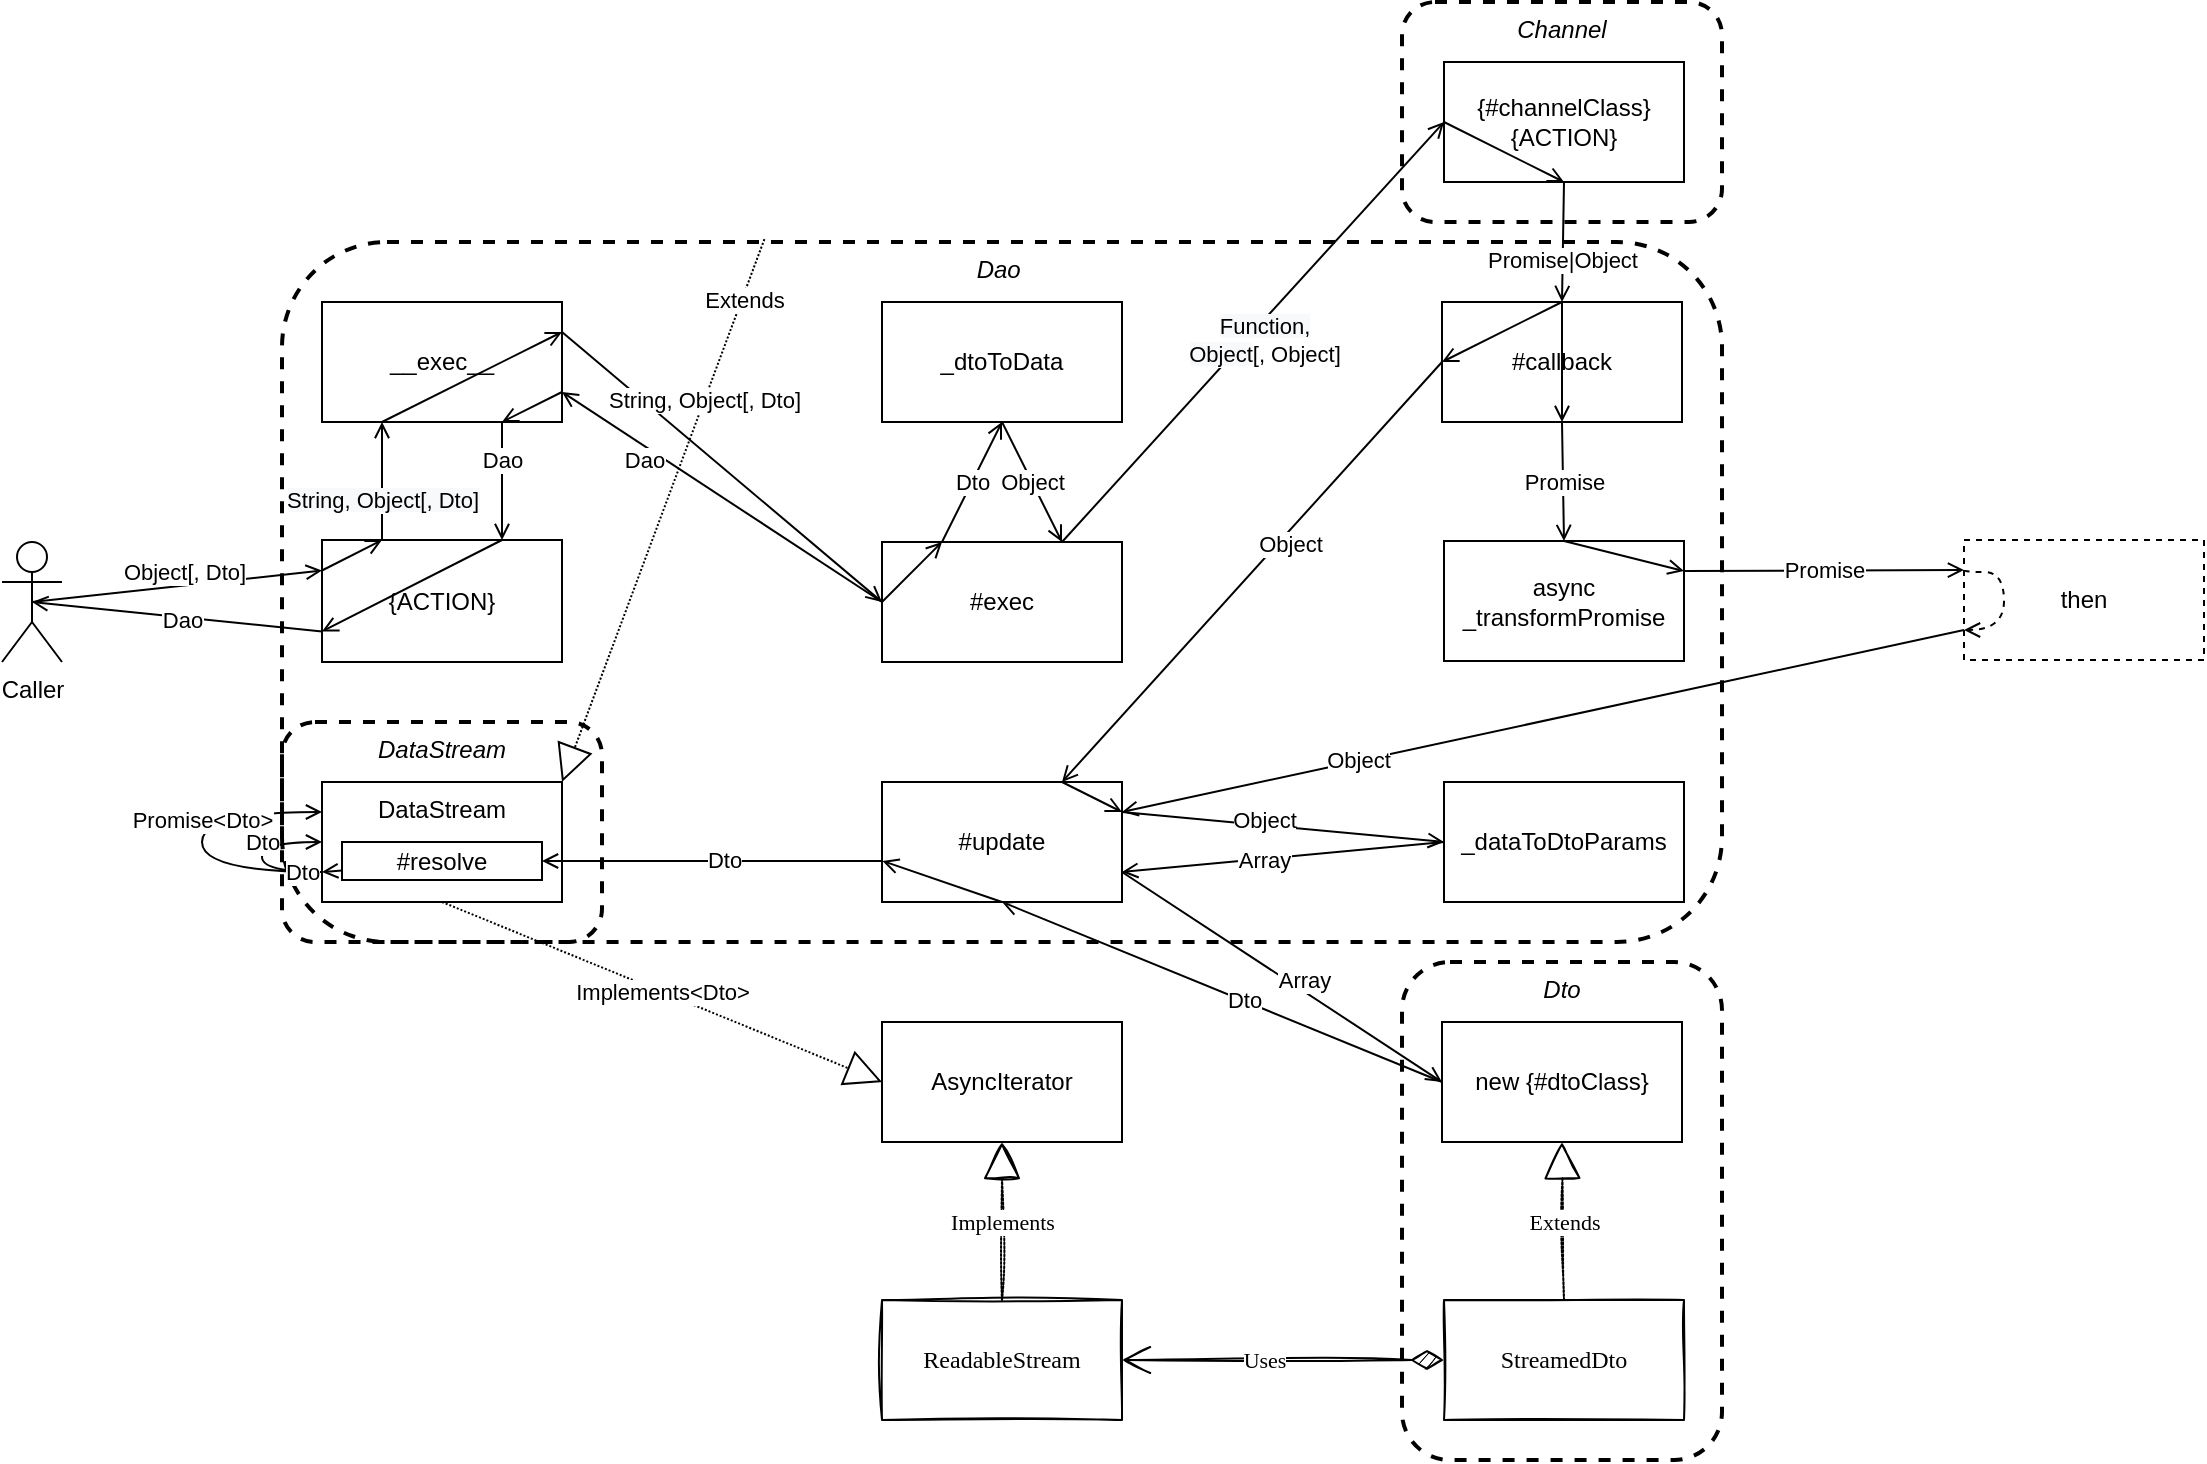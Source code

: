 <mxfile version="16.1.2" type="device" pages="4"><diagram name="sequence" id="B-XxQk2VPabrQOBv9Tac"><mxGraphModel dx="39" dy="1698" grid="1" gridSize="10" guides="1" tooltips="1" connect="1" arrows="1" fold="1" page="1" pageScale="1" pageWidth="1169" pageHeight="827" math="0" shadow="0"><root><mxCell id="nxjUtyWcEEzQb044xjJU-0"/><mxCell id="nxjUtyWcEEzQb044xjJU-1" parent="nxjUtyWcEEzQb044xjJU-0"/><mxCell id="u-clvW1FgmadGWDp9gyc-68" value="&lt;i&gt;Channel&lt;/i&gt;" style="rounded=1;whiteSpace=wrap;html=1;sketch=0;fontFamily=Helvetica;fillColor=none;dashed=1;strokeWidth=2;verticalAlign=top;align=center;" parent="nxjUtyWcEEzQb044xjJU-1" vertex="1"><mxGeometry x="1869" y="1" width="160" height="110" as="geometry"/></mxCell><mxCell id="u-clvW1FgmadGWDp9gyc-69" value="&lt;i&gt;Dto&lt;/i&gt;" style="rounded=1;whiteSpace=wrap;html=1;sketch=0;fontFamily=Helvetica;fillColor=none;dashed=1;strokeWidth=2;verticalAlign=top;" parent="nxjUtyWcEEzQb044xjJU-1" vertex="1"><mxGeometry x="1869" y="481" width="160" height="249" as="geometry"/></mxCell><mxCell id="u-clvW1FgmadGWDp9gyc-70" value="&lt;i&gt;DataStream&lt;/i&gt;" style="rounded=1;whiteSpace=wrap;html=1;sketch=0;fontFamily=Helvetica;fillColor=none;dashed=1;strokeWidth=2;verticalAlign=top;" parent="nxjUtyWcEEzQb044xjJU-1" vertex="1"><mxGeometry x="1309" y="361" width="160" height="110" as="geometry"/></mxCell><mxCell id="u-clvW1FgmadGWDp9gyc-74" value="&lt;i&gt;Dao&amp;nbsp;&lt;/i&gt;" style="rounded=1;whiteSpace=wrap;html=1;sketch=0;fontFamily=Helvetica;fillColor=none;dashed=1;strokeWidth=2;verticalAlign=top;align=center;" parent="nxjUtyWcEEzQb044xjJU-1" vertex="1"><mxGeometry x="1309" y="121" width="720" height="350" as="geometry"/></mxCell><mxCell id="u-clvW1FgmadGWDp9gyc-31" value="&lt;span style=&quot;text-align: left&quot;&gt;#exec&lt;/span&gt;" style="rounded=0;whiteSpace=wrap;html=1;fontFamily=Helvetica;" parent="nxjUtyWcEEzQb044xjJU-1" vertex="1"><mxGeometry x="1609" y="271" width="120" height="60" as="geometry"/></mxCell><mxCell id="u-clvW1FgmadGWDp9gyc-32" value="&lt;span style=&quot;text-align: left&quot;&gt;{#channelClass}&lt;/span&gt;&lt;span style=&quot;text-align: left&quot;&gt;&lt;br&gt;{ACTION}&lt;/span&gt;" style="rounded=0;whiteSpace=wrap;html=1;fontFamily=Helvetica;" parent="nxjUtyWcEEzQb044xjJU-1" vertex="1"><mxGeometry x="1890" y="31" width="120" height="60" as="geometry"/></mxCell><mxCell id="u-clvW1FgmadGWDp9gyc-33" value="DataStream" style="rounded=0;whiteSpace=wrap;html=1;fontFamily=Helvetica;verticalAlign=top;" parent="nxjUtyWcEEzQb044xjJU-1" vertex="1"><mxGeometry x="1329" y="391" width="120" height="60" as="geometry"/></mxCell><mxCell id="u-clvW1FgmadGWDp9gyc-38" value="Dao" style="edgeStyle=none;rounded=0;sketch=0;orthogonalLoop=1;jettySize=auto;html=1;exitX=0;exitY=0.75;exitDx=0;exitDy=0;fontFamily=Helvetica;startArrow=none;startFill=0;endArrow=open;endFill=0;entryX=0.5;entryY=0.5;entryDx=0;entryDy=0;entryPerimeter=0;" parent="nxjUtyWcEEzQb044xjJU-1" source="u-clvW1FgmadGWDp9gyc-85" target="u-clvW1FgmadGWDp9gyc-71" edge="1"><mxGeometry x="-0.036" y="1" relative="1" as="geometry"><mxPoint x="1399" y="341" as="sourcePoint"/><mxPoint x="1249" y="316" as="targetPoint"/><mxPoint as="offset"/></mxGeometry></mxCell><mxCell id="u-clvW1FgmadGWDp9gyc-39" value="Object[, Dto]" style="edgeStyle=none;rounded=0;sketch=0;orthogonalLoop=1;jettySize=auto;html=1;fontFamily=Helvetica;startArrow=none;startFill=0;endArrow=open;endFill=0;entryX=0;entryY=0.25;entryDx=0;entryDy=0;exitX=0.5;exitY=0.5;exitDx=0;exitDy=0;exitPerimeter=0;" parent="nxjUtyWcEEzQb044xjJU-1" source="u-clvW1FgmadGWDp9gyc-71" target="u-clvW1FgmadGWDp9gyc-85" edge="1"><mxGeometry x="0.054" y="7" relative="1" as="geometry"><mxPoint x="1229" y="260" as="sourcePoint"/><mxPoint x="1259" y="326" as="targetPoint"/><mxPoint as="offset"/></mxGeometry></mxCell><mxCell id="u-clvW1FgmadGWDp9gyc-41" value="_dtoToData" style="rounded=0;whiteSpace=wrap;html=1;fontFamily=Helvetica;" parent="nxjUtyWcEEzQb044xjJU-1" vertex="1"><mxGeometry x="1609" y="151" width="120" height="60" as="geometry"/></mxCell><mxCell id="u-clvW1FgmadGWDp9gyc-44" style="edgeStyle=none;rounded=0;sketch=0;orthogonalLoop=1;jettySize=auto;html=1;exitX=0;exitY=0.5;exitDx=0;exitDy=0;entryX=0.25;entryY=0;entryDx=0;entryDy=0;fontFamily=Helvetica;startArrow=none;startFill=0;endArrow=open;endFill=0;" parent="nxjUtyWcEEzQb044xjJU-1" source="u-clvW1FgmadGWDp9gyc-31" target="u-clvW1FgmadGWDp9gyc-31" edge="1"><mxGeometry relative="1" as="geometry"><mxPoint x="1739" y="311" as="sourcePoint"/><mxPoint x="1819" y="311" as="targetPoint"/></mxGeometry></mxCell><mxCell id="u-clvW1FgmadGWDp9gyc-46" value="Dto" style="edgeStyle=none;rounded=0;sketch=0;orthogonalLoop=1;jettySize=auto;html=1;entryX=0.5;entryY=1;entryDx=0;entryDy=0;fontFamily=Helvetica;startArrow=none;startFill=0;endArrow=open;endFill=0;exitX=0.25;exitY=0;exitDx=0;exitDy=0;" parent="nxjUtyWcEEzQb044xjJU-1" source="u-clvW1FgmadGWDp9gyc-31" target="u-clvW1FgmadGWDp9gyc-41" edge="1"><mxGeometry relative="1" as="geometry"><mxPoint x="1319" y="111" as="sourcePoint"/><mxPoint x="1369" y="161" as="targetPoint"/></mxGeometry></mxCell><mxCell id="u-clvW1FgmadGWDp9gyc-47" value="Object" style="edgeStyle=none;rounded=0;sketch=0;orthogonalLoop=1;jettySize=auto;html=1;exitX=0.5;exitY=1;exitDx=0;exitDy=0;entryX=0.75;entryY=0;entryDx=0;entryDy=0;fontFamily=Helvetica;startArrow=none;startFill=0;endArrow=open;endFill=0;" parent="nxjUtyWcEEzQb044xjJU-1" source="u-clvW1FgmadGWDp9gyc-41" target="u-clvW1FgmadGWDp9gyc-31" edge="1"><mxGeometry relative="1" as="geometry"><mxPoint x="1429" y="161" as="sourcePoint"/><mxPoint x="1459" y="191" as="targetPoint"/></mxGeometry></mxCell><mxCell id="u-clvW1FgmadGWDp9gyc-48" value="&lt;span style=&quot;text-align: left&quot;&gt;#resolve&lt;/span&gt;" style="rounded=0;whiteSpace=wrap;html=1;fontFamily=Helvetica;" parent="nxjUtyWcEEzQb044xjJU-1" vertex="1"><mxGeometry x="1339" y="421" width="100" height="19" as="geometry"/></mxCell><mxCell id="u-clvW1FgmadGWDp9gyc-49" value="Dto" style="rounded=0;sketch=0;orthogonalLoop=1;jettySize=auto;html=1;entryX=1;entryY=0.5;entryDx=0;entryDy=0;fontFamily=Helvetica;startArrow=none;startFill=0;endArrow=open;endFill=0;exitX=-0.002;exitY=0.658;exitDx=0;exitDy=0;exitPerimeter=0;" parent="nxjUtyWcEEzQb044xjJU-1" source="OA-q0Y80iVGLNr2irYP6-7" target="u-clvW1FgmadGWDp9gyc-48" edge="1"><mxGeometry x="-0.072" relative="1" as="geometry"><mxPoint as="offset"/><mxPoint x="1610" y="430" as="sourcePoint"/></mxGeometry></mxCell><mxCell id="u-clvW1FgmadGWDp9gyc-52" value="Array" style="rounded=0;sketch=0;orthogonalLoop=1;jettySize=auto;html=1;exitX=0;exitY=0.5;exitDx=0;exitDy=0;entryX=1;entryY=0.75;entryDx=0;entryDy=0;fontFamily=Helvetica;startArrow=none;startFill=0;endArrow=open;endFill=0;" parent="nxjUtyWcEEzQb044xjJU-1" source="u-clvW1FgmadGWDp9gyc-50" target="OA-q0Y80iVGLNr2irYP6-7" edge="1"><mxGeometry x="0.119" y="1" relative="1" as="geometry"><mxPoint as="offset"/></mxGeometry></mxCell><mxCell id="u-clvW1FgmadGWDp9gyc-50" value="&lt;span style=&quot;text-align: left&quot;&gt;_dataToDtoParams&lt;/span&gt;" style="rounded=0;whiteSpace=wrap;html=1;fontFamily=Helvetica;" parent="nxjUtyWcEEzQb044xjJU-1" vertex="1"><mxGeometry x="1890" y="391" width="120" height="60" as="geometry"/></mxCell><mxCell id="u-clvW1FgmadGWDp9gyc-53" value="&lt;span style=&quot;text-align: left&quot;&gt;then&lt;/span&gt;" style="rounded=0;whiteSpace=wrap;html=1;fontFamily=Helvetica;dashed=1;" parent="nxjUtyWcEEzQb044xjJU-1" vertex="1"><mxGeometry x="2150" y="270" width="120" height="60" as="geometry"/></mxCell><mxCell id="u-clvW1FgmadGWDp9gyc-55" value="Object" style="rounded=0;sketch=0;orthogonalLoop=1;jettySize=auto;html=1;exitX=0;exitY=0.75;exitDx=0;exitDy=0;fontFamily=Helvetica;startArrow=none;startFill=0;endArrow=open;endFill=0;entryX=1;entryY=0.25;entryDx=0;entryDy=0;" parent="nxjUtyWcEEzQb044xjJU-1" source="u-clvW1FgmadGWDp9gyc-53" target="OA-q0Y80iVGLNr2irYP6-7" edge="1"><mxGeometry x="0.439" y="-1" relative="1" as="geometry"><mxPoint x="1459" y="296" as="sourcePoint"/><mxPoint x="1519" y="351" as="targetPoint"/><mxPoint as="offset"/></mxGeometry></mxCell><mxCell id="u-clvW1FgmadGWDp9gyc-56" value="Object" style="rounded=0;sketch=0;orthogonalLoop=1;jettySize=auto;html=1;fontFamily=Helvetica;startArrow=none;startFill=0;endArrow=open;endFill=0;exitX=1;exitY=0.25;exitDx=0;exitDy=0;entryX=0;entryY=0.5;entryDx=0;entryDy=0;" parent="nxjUtyWcEEzQb044xjJU-1" source="OA-q0Y80iVGLNr2irYP6-7" target="u-clvW1FgmadGWDp9gyc-50" edge="1"><mxGeometry x="-0.121" y="3" relative="1" as="geometry"><mxPoint x="1800" y="530" as="sourcePoint"/><mxPoint x="1780" y="590" as="targetPoint"/><mxPoint as="offset"/></mxGeometry></mxCell><mxCell id="u-clvW1FgmadGWDp9gyc-58" style="rounded=0;sketch=0;orthogonalLoop=1;jettySize=auto;html=1;exitX=0;exitY=0.25;exitDx=0;exitDy=0;entryX=0;entryY=0.75;entryDx=0;entryDy=0;fontFamily=Helvetica;startArrow=none;startFill=0;endArrow=open;endFill=0;dashed=1;edgeStyle=orthogonalEdgeStyle;curved=1;" parent="nxjUtyWcEEzQb044xjJU-1" source="u-clvW1FgmadGWDp9gyc-53" target="u-clvW1FgmadGWDp9gyc-53" edge="1"><mxGeometry relative="1" as="geometry"><Array as="points"><mxPoint x="2150" y="286"/><mxPoint x="2170" y="286"/><mxPoint x="2170" y="315"/></Array></mxGeometry></mxCell><mxCell id="u-clvW1FgmadGWDp9gyc-59" value="&lt;span style=&quot;text-align: left&quot;&gt;new {#dtoClass}&lt;/span&gt;" style="rounded=0;whiteSpace=wrap;html=1;fontFamily=Helvetica;" parent="nxjUtyWcEEzQb044xjJU-1" vertex="1"><mxGeometry x="1889" y="511" width="120" height="60" as="geometry"/></mxCell><mxCell id="u-clvW1FgmadGWDp9gyc-60" value="Array" style="rounded=0;sketch=0;orthogonalLoop=1;jettySize=auto;html=1;fontFamily=Helvetica;startArrow=none;startFill=0;endArrow=open;endFill=0;entryX=0;entryY=0.5;entryDx=0;entryDy=0;exitX=1;exitY=0.75;exitDx=0;exitDy=0;" parent="nxjUtyWcEEzQb044xjJU-1" source="OA-q0Y80iVGLNr2irYP6-7" target="u-clvW1FgmadGWDp9gyc-59" edge="1"><mxGeometry x="0.105" y="5" relative="1" as="geometry"><mxPoint x="1439" y="401" as="sourcePoint"/><mxPoint x="1529" y="481" as="targetPoint"/><mxPoint as="offset"/></mxGeometry></mxCell><mxCell id="u-clvW1FgmadGWDp9gyc-61" value="Dto" style="rounded=0;sketch=0;orthogonalLoop=1;jettySize=auto;html=1;exitX=0;exitY=0.5;exitDx=0;exitDy=0;fontFamily=Helvetica;startArrow=none;startFill=0;endArrow=open;endFill=0;entryX=0.5;entryY=1;entryDx=0;entryDy=0;" parent="nxjUtyWcEEzQb044xjJU-1" source="u-clvW1FgmadGWDp9gyc-59" target="OA-q0Y80iVGLNr2irYP6-7" edge="1"><mxGeometry x="-0.098" relative="1" as="geometry"><mxPoint x="1459" y="326" as="sourcePoint"/><mxPoint x="1539.0" y="431" as="targetPoint"/><mxPoint as="offset"/></mxGeometry></mxCell><mxCell id="u-clvW1FgmadGWDp9gyc-67" value="Promise" style="edgeStyle=none;rounded=0;sketch=0;orthogonalLoop=1;jettySize=auto;html=1;entryX=0;entryY=0.25;entryDx=0;entryDy=0;fontFamily=Helvetica;startArrow=none;startFill=0;endArrow=open;endFill=0;exitX=1;exitY=0.25;exitDx=0;exitDy=0;" parent="nxjUtyWcEEzQb044xjJU-1" source="u-clvW1FgmadGWDp9gyc-64" target="u-clvW1FgmadGWDp9gyc-53" edge="1"><mxGeometry relative="1" as="geometry"><mxPoint x="1950" y="330" as="sourcePoint"/></mxGeometry></mxCell><mxCell id="u-clvW1FgmadGWDp9gyc-64" value="&lt;span style=&quot;text-align: left&quot;&gt;async&lt;br&gt;_transformPromise&lt;/span&gt;" style="rounded=0;whiteSpace=wrap;html=1;fontFamily=Helvetica;sketch=0;" parent="nxjUtyWcEEzQb044xjJU-1" vertex="1"><mxGeometry x="1890" y="270.5" width="120" height="60" as="geometry"/></mxCell><mxCell id="u-clvW1FgmadGWDp9gyc-40" value="&lt;font style=&quot;font-size: 11px&quot;&gt;&lt;span style=&quot;text-align: left ; background-color: rgb(248 , 249 , 250)&quot;&gt;Function,&lt;br&gt;Object&lt;/span&gt;[, Object]&lt;/font&gt;" style="edgeStyle=none;rounded=0;sketch=0;orthogonalLoop=1;jettySize=auto;html=1;exitX=0.75;exitY=0;exitDx=0;exitDy=0;entryX=0;entryY=0.5;entryDx=0;entryDy=0;fontFamily=Helvetica;startArrow=none;startFill=0;endArrow=open;endFill=0;" parent="nxjUtyWcEEzQb044xjJU-1" source="u-clvW1FgmadGWDp9gyc-31" target="u-clvW1FgmadGWDp9gyc-32" edge="1"><mxGeometry x="0.005" y="-7" relative="1" as="geometry"><mxPoint as="offset"/></mxGeometry></mxCell><mxCell id="u-clvW1FgmadGWDp9gyc-66" style="edgeStyle=none;rounded=0;sketch=0;orthogonalLoop=1;jettySize=auto;html=1;exitX=0.5;exitY=0;exitDx=0;exitDy=0;entryX=1;entryY=0.25;entryDx=0;entryDy=0;fontFamily=Permanent Marker;fontSource=https%3A%2F%2Ffonts.googleapis.com%2Fcss%3Ffamily%3DPermanent%2BMarker;startArrow=none;startFill=0;endArrow=open;endFill=0;" parent="nxjUtyWcEEzQb044xjJU-1" source="u-clvW1FgmadGWDp9gyc-64" target="u-clvW1FgmadGWDp9gyc-64" edge="1"><mxGeometry relative="1" as="geometry"/></mxCell><mxCell id="u-clvW1FgmadGWDp9gyc-71" value="Caller" style="shape=umlActor;verticalLabelPosition=bottom;verticalAlign=top;html=1;outlineConnect=0;sketch=0;fontFamily=Helvetica;strokeWidth=1;fillColor=none;" parent="nxjUtyWcEEzQb044xjJU-1" vertex="1"><mxGeometry x="1169" y="271" width="30" height="60" as="geometry"/></mxCell><mxCell id="u-clvW1FgmadGWDp9gyc-80" value="Promise&amp;lt;Dto&amp;gt;" style="edgeStyle=orthogonalEdgeStyle;curved=1;rounded=0;sketch=0;orthogonalLoop=1;jettySize=auto;html=1;exitX=0;exitY=0.75;exitDx=0;exitDy=0;entryX=0;entryY=0.25;entryDx=0;entryDy=0;fontFamily=Helvetica;startArrow=none;startFill=0;endArrow=open;endFill=0;" parent="nxjUtyWcEEzQb044xjJU-1" source="u-clvW1FgmadGWDp9gyc-33" target="u-clvW1FgmadGWDp9gyc-33" edge="1"><mxGeometry x="0.147" relative="1" as="geometry"><mxPoint x="1299" y="436" as="sourcePoint"/><mxPoint x="1299" y="421" as="targetPoint"/><Array as="points"><mxPoint x="1269" y="436"/><mxPoint x="1269" y="406"/></Array><mxPoint as="offset"/></mxGeometry></mxCell><mxCell id="u-clvW1FgmadGWDp9gyc-76" value="Dto" style="edgeStyle=orthogonalEdgeStyle;curved=1;rounded=0;sketch=0;orthogonalLoop=1;jettySize=auto;html=1;exitX=0;exitY=0.75;exitDx=0;exitDy=0;entryX=0;entryY=0.5;entryDx=0;entryDy=0;fontFamily=Helvetica;startArrow=none;startFill=0;endArrow=open;endFill=0;" parent="nxjUtyWcEEzQb044xjJU-1" source="u-clvW1FgmadGWDp9gyc-33" target="u-clvW1FgmadGWDp9gyc-33" edge="1"><mxGeometry x="0.2" relative="1" as="geometry"><Array as="points"><mxPoint x="1299" y="436"/><mxPoint x="1299" y="421"/></Array><mxPoint as="offset"/></mxGeometry></mxCell><mxCell id="u-clvW1FgmadGWDp9gyc-78" value="Dto" style="rounded=0;sketch=0;orthogonalLoop=1;jettySize=auto;html=1;exitX=0;exitY=0.75;exitDx=0;exitDy=0;entryX=0;entryY=0.75;entryDx=0;entryDy=0;fontFamily=Helvetica;startArrow=none;startFill=0;endArrow=open;endFill=0;" parent="nxjUtyWcEEzQb044xjJU-1" source="u-clvW1FgmadGWDp9gyc-48" target="u-clvW1FgmadGWDp9gyc-33" edge="1"><mxGeometry x="1" y="-10" relative="1" as="geometry"><mxPoint x="-9" y="10" as="offset"/></mxGeometry></mxCell><mxCell id="u-clvW1FgmadGWDp9gyc-85" value="&lt;span style=&quot;text-align: left&quot;&gt;{ACTION}&lt;/span&gt;" style="rounded=0;whiteSpace=wrap;html=1;fontFamily=Helvetica;" parent="nxjUtyWcEEzQb044xjJU-1" vertex="1"><mxGeometry x="1329" y="270" width="120" height="61" as="geometry"/></mxCell><mxCell id="u-clvW1FgmadGWDp9gyc-87" style="edgeStyle=none;rounded=0;sketch=0;orthogonalLoop=1;jettySize=auto;html=1;exitX=0;exitY=0.25;exitDx=0;exitDy=0;entryX=0.25;entryY=0;entryDx=0;entryDy=0;fontFamily=Helvetica;startArrow=none;startFill=0;endArrow=open;endFill=0;" parent="nxjUtyWcEEzQb044xjJU-1" source="u-clvW1FgmadGWDp9gyc-85" target="u-clvW1FgmadGWDp9gyc-85" edge="1"><mxGeometry relative="1" as="geometry"/></mxCell><mxCell id="u-clvW1FgmadGWDp9gyc-51" value="Promise|Object" style="edgeStyle=none;rounded=0;sketch=0;orthogonalLoop=1;jettySize=auto;html=1;exitX=0.5;exitY=1;exitDx=0;exitDy=0;fontFamily=Helvetica;startArrow=none;startFill=0;endArrow=open;endFill=0;entryX=0.5;entryY=0;entryDx=0;entryDy=0;" parent="nxjUtyWcEEzQb044xjJU-1" source="u-clvW1FgmadGWDp9gyc-32" target="OA-q0Y80iVGLNr2irYP6-0" edge="1"><mxGeometry x="0.3" relative="1" as="geometry"><mxPoint x="1459" y="176" as="sourcePoint"/><mxPoint x="2090" y="130" as="targetPoint"/><mxPoint as="offset"/></mxGeometry></mxCell><mxCell id="u-clvW1FgmadGWDp9gyc-90" value="&lt;span style=&quot;text-align: left&quot;&gt;AsyncIterator&lt;/span&gt;" style="rounded=0;whiteSpace=wrap;html=1;fontFamily=Helvetica;" parent="nxjUtyWcEEzQb044xjJU-1" vertex="1"><mxGeometry x="1609" y="511" width="120" height="60" as="geometry"/></mxCell><mxCell id="u-clvW1FgmadGWDp9gyc-92" value="Implements&amp;lt;Dto&amp;gt;" style="endArrow=block;endSize=16;endFill=0;html=1;rounded=0;dashed=1;dashPattern=1 1;entryX=0;entryY=0.5;entryDx=0;entryDy=0;exitX=0.5;exitY=1;exitDx=0;exitDy=0;" parent="nxjUtyWcEEzQb044xjJU-1" source="u-clvW1FgmadGWDp9gyc-33" target="u-clvW1FgmadGWDp9gyc-90" edge="1"><mxGeometry width="160" relative="1" as="geometry"><mxPoint x="1350" y="770" as="sourcePoint"/><mxPoint x="1400" y="690" as="targetPoint"/></mxGeometry></mxCell><mxCell id="u-clvW1FgmadGWDp9gyc-93" value="&lt;span style=&quot;text-align: left&quot;&gt;StreamedDto&lt;/span&gt;" style="rounded=0;whiteSpace=wrap;html=1;fontFamily=Permanent Marker;sketch=1;fontSource=https%3A%2F%2Ffonts.googleapis.com%2Fcss%3Ffamily%3DPermanent%2BMarker;" parent="nxjUtyWcEEzQb044xjJU-1" vertex="1"><mxGeometry x="1890" y="650" width="120" height="60" as="geometry"/></mxCell><mxCell id="u-clvW1FgmadGWDp9gyc-94" value="Extends" style="endArrow=block;endSize=16;endFill=0;html=1;rounded=0;dashed=1;dashPattern=1 1;entryX=0.5;entryY=1;entryDx=0;entryDy=0;exitX=0.5;exitY=0;exitDx=0;exitDy=0;sketch=1;fontFamily=Permanent Marker;fontSource=https%3A%2F%2Ffonts.googleapis.com%2Fcss%3Ffamily%3DPermanent%2BMarker;" parent="nxjUtyWcEEzQb044xjJU-1" source="u-clvW1FgmadGWDp9gyc-93" target="u-clvW1FgmadGWDp9gyc-59" edge="1"><mxGeometry width="160" relative="1" as="geometry"><mxPoint x="1459" y="566" as="sourcePoint"/><mxPoint x="1619" y="566" as="targetPoint"/></mxGeometry></mxCell><mxCell id="u-clvW1FgmadGWDp9gyc-101" value="Dao" style="edgeStyle=none;rounded=0;sketch=0;orthogonalLoop=1;jettySize=auto;html=1;exitX=0.75;exitY=1;exitDx=0;exitDy=0;entryX=0.75;entryY=0;entryDx=0;entryDy=0;labelBackgroundColor=default;fontFamily=Helvetica;startArrow=none;startFill=0;endArrow=open;endFill=0;" parent="nxjUtyWcEEzQb044xjJU-1" source="u-clvW1FgmadGWDp9gyc-96" target="u-clvW1FgmadGWDp9gyc-85" edge="1"><mxGeometry x="-0.356" relative="1" as="geometry"><mxPoint as="offset"/></mxGeometry></mxCell><mxCell id="u-clvW1FgmadGWDp9gyc-96" value="&lt;span style=&quot;text-align: left&quot;&gt;__exec__&lt;/span&gt;" style="rounded=0;whiteSpace=wrap;html=1;fontFamily=Helvetica;" parent="nxjUtyWcEEzQb044xjJU-1" vertex="1"><mxGeometry x="1329" y="151" width="120" height="60" as="geometry"/></mxCell><mxCell id="u-clvW1FgmadGWDp9gyc-97" value="&lt;span style=&quot;text-align: left ; background-color: rgb(248 , 249 , 250)&quot;&gt;String, Object[, Dto]&lt;/span&gt;" style="edgeStyle=none;rounded=0;sketch=0;orthogonalLoop=1;jettySize=auto;html=1;entryX=0.25;entryY=1;entryDx=0;entryDy=0;fontFamily=Helvetica;startArrow=none;startFill=0;endArrow=open;endFill=0;exitX=0.25;exitY=0;exitDx=0;exitDy=0;" parent="nxjUtyWcEEzQb044xjJU-1" source="u-clvW1FgmadGWDp9gyc-85" target="u-clvW1FgmadGWDp9gyc-96" edge="1"><mxGeometry x="-0.322" relative="1" as="geometry"><mxPoint x="1360" y="270" as="sourcePoint"/><mxPoint x="1619" y="296.0" as="targetPoint"/><mxPoint as="offset"/></mxGeometry></mxCell><mxCell id="u-clvW1FgmadGWDp9gyc-99" style="edgeStyle=none;rounded=0;sketch=0;orthogonalLoop=1;jettySize=auto;html=1;exitX=0.25;exitY=1;exitDx=0;exitDy=0;entryX=1;entryY=0.25;entryDx=0;entryDy=0;fontFamily=Helvetica;startArrow=none;startFill=0;endArrow=open;endFill=0;" parent="nxjUtyWcEEzQb044xjJU-1" source="u-clvW1FgmadGWDp9gyc-96" target="u-clvW1FgmadGWDp9gyc-96" edge="1"><mxGeometry relative="1" as="geometry"/></mxCell><mxCell id="u-clvW1FgmadGWDp9gyc-102" style="edgeStyle=none;rounded=0;sketch=0;orthogonalLoop=1;jettySize=auto;html=1;exitX=0.75;exitY=0;exitDx=0;exitDy=0;entryX=0;entryY=0.75;entryDx=0;entryDy=0;labelBackgroundColor=default;fontFamily=Helvetica;startArrow=none;startFill=0;endArrow=open;endFill=0;" parent="nxjUtyWcEEzQb044xjJU-1" source="u-clvW1FgmadGWDp9gyc-85" target="u-clvW1FgmadGWDp9gyc-85" edge="1"><mxGeometry relative="1" as="geometry"/></mxCell><mxCell id="u-clvW1FgmadGWDp9gyc-103" style="edgeStyle=none;rounded=0;sketch=0;orthogonalLoop=1;jettySize=auto;html=1;exitX=1;exitY=0.75;exitDx=0;exitDy=0;entryX=0.75;entryY=1;entryDx=0;entryDy=0;labelBackgroundColor=default;fontFamily=Helvetica;startArrow=none;startFill=0;endArrow=open;endFill=0;" parent="nxjUtyWcEEzQb044xjJU-1" source="u-clvW1FgmadGWDp9gyc-96" target="u-clvW1FgmadGWDp9gyc-96" edge="1"><mxGeometry relative="1" as="geometry"/></mxCell><mxCell id="QpTG-mOQ6W6XQ2bKQtzZ-0" value="&lt;span style=&quot;text-align: left&quot;&gt;ReadableStream&lt;/span&gt;" style="rounded=0;whiteSpace=wrap;html=1;fontFamily=Permanent Marker;sketch=1;fontSource=https%3A%2F%2Ffonts.googleapis.com%2Fcss%3Ffamily%3DPermanent%2BMarker;" parent="nxjUtyWcEEzQb044xjJU-1" vertex="1"><mxGeometry x="1609" y="650" width="120" height="60" as="geometry"/></mxCell><mxCell id="QpTG-mOQ6W6XQ2bKQtzZ-1" value="Implements" style="endArrow=block;endSize=16;endFill=0;html=1;rounded=0;dashed=1;dashPattern=1 1;entryX=0.5;entryY=1;entryDx=0;entryDy=0;exitX=0.5;exitY=0;exitDx=0;exitDy=0;sketch=1;fontFamily=Permanent Marker;fontSource=https%3A%2F%2Ffonts.googleapis.com%2Fcss%3Ffamily%3DPermanent%2BMarker;" parent="nxjUtyWcEEzQb044xjJU-1" source="QpTG-mOQ6W6XQ2bKQtzZ-0" target="u-clvW1FgmadGWDp9gyc-90" edge="1"><mxGeometry width="160" relative="1" as="geometry"><mxPoint x="1960" y="660" as="sourcePoint"/><mxPoint x="1959" y="581" as="targetPoint"/></mxGeometry></mxCell><mxCell id="QpTG-mOQ6W6XQ2bKQtzZ-2" value="" style="endArrow=open;html=1;endSize=12;startArrow=diamondThin;startSize=14;startFill=1;edgeStyle=orthogonalEdgeStyle;align=left;verticalAlign=bottom;rounded=0;labelBackgroundColor=default;sketch=1;fontFamily=Permanent Marker;exitX=0;exitY=0.5;exitDx=0;exitDy=0;entryX=1;entryY=0.5;entryDx=0;entryDy=0;fontSource=https%3A%2F%2Ffonts.googleapis.com%2Fcss%3Ffamily%3DPermanent%2BMarker;" parent="nxjUtyWcEEzQb044xjJU-1" source="u-clvW1FgmadGWDp9gyc-93" target="QpTG-mOQ6W6XQ2bKQtzZ-0" edge="1"><mxGeometry x="-1" y="3" relative="1" as="geometry"><mxPoint x="1720" y="450" as="sourcePoint"/><mxPoint x="1880" y="450" as="targetPoint"/></mxGeometry></mxCell><mxCell id="QpTG-mOQ6W6XQ2bKQtzZ-4" value="&lt;font face=&quot;Permanent Marker&quot; data-font-src=&quot;https://fonts.googleapis.com/css?family=Permanent+Marker&quot;&gt;Uses&lt;/font&gt;" style="edgeLabel;html=1;align=center;verticalAlign=middle;resizable=0;points=[];fontFamily=Helvetica;" parent="QpTG-mOQ6W6XQ2bKQtzZ-2" vertex="1" connectable="0"><mxGeometry x="-0.319" y="1" relative="1" as="geometry"><mxPoint x="-35" y="-1" as="offset"/></mxGeometry></mxCell><mxCell id="h6H3pwL93Iq5MxA1BGCG-0" style="rounded=0;sketch=0;orthogonalLoop=1;jettySize=auto;html=1;exitX=0;exitY=0.5;exitDx=0;exitDy=0;entryX=0.5;entryY=1;entryDx=0;entryDy=0;labelBackgroundColor=default;fontFamily=Helvetica;startArrow=none;startFill=0;endArrow=open;endFill=0;" parent="nxjUtyWcEEzQb044xjJU-1" source="u-clvW1FgmadGWDp9gyc-32" target="u-clvW1FgmadGWDp9gyc-32" edge="1"><mxGeometry relative="1" as="geometry"/></mxCell><mxCell id="OA-q0Y80iVGLNr2irYP6-3" value="Object" style="edgeStyle=none;rounded=0;orthogonalLoop=1;jettySize=auto;html=1;exitX=0;exitY=0.5;exitDx=0;exitDy=0;entryX=0.75;entryY=0;entryDx=0;entryDy=0;endArrow=open;endFill=0;" edge="1" parent="nxjUtyWcEEzQb044xjJU-1" source="OA-q0Y80iVGLNr2irYP6-0" target="OA-q0Y80iVGLNr2irYP6-7"><mxGeometry x="-0.163" y="5" relative="1" as="geometry"><mxPoint as="offset"/></mxGeometry></mxCell><mxCell id="OA-q0Y80iVGLNr2irYP6-4" value="Promise" style="edgeStyle=none;rounded=0;orthogonalLoop=1;jettySize=auto;html=1;exitX=0.5;exitY=1;exitDx=0;exitDy=0;entryX=0.5;entryY=0;entryDx=0;entryDy=0;endArrow=open;endFill=0;" edge="1" parent="nxjUtyWcEEzQb044xjJU-1" source="OA-q0Y80iVGLNr2irYP6-0" target="u-clvW1FgmadGWDp9gyc-64"><mxGeometry relative="1" as="geometry"/></mxCell><mxCell id="OA-q0Y80iVGLNr2irYP6-0" value="&lt;div style=&quot;text-align: left&quot;&gt;&lt;span&gt;#callback&lt;/span&gt;&lt;/div&gt;" style="rounded=0;whiteSpace=wrap;html=1;fontFamily=Helvetica;sketch=0;" vertex="1" parent="nxjUtyWcEEzQb044xjJU-1"><mxGeometry x="1889" y="151" width="120" height="60" as="geometry"/></mxCell><mxCell id="OA-q0Y80iVGLNr2irYP6-1" style="rounded=0;orthogonalLoop=1;jettySize=auto;html=1;exitX=0.5;exitY=0;exitDx=0;exitDy=0;entryX=0;entryY=0.5;entryDx=0;entryDy=0;endArrow=open;endFill=0;" edge="1" parent="nxjUtyWcEEzQb044xjJU-1" source="OA-q0Y80iVGLNr2irYP6-0" target="OA-q0Y80iVGLNr2irYP6-0"><mxGeometry relative="1" as="geometry"/></mxCell><mxCell id="OA-q0Y80iVGLNr2irYP6-2" style="edgeStyle=none;rounded=0;orthogonalLoop=1;jettySize=auto;html=1;exitX=0.5;exitY=0;exitDx=0;exitDy=0;entryX=0.5;entryY=1;entryDx=0;entryDy=0;endArrow=open;endFill=0;" edge="1" parent="nxjUtyWcEEzQb044xjJU-1" source="OA-q0Y80iVGLNr2irYP6-0" target="OA-q0Y80iVGLNr2irYP6-0"><mxGeometry relative="1" as="geometry"/></mxCell><mxCell id="OA-q0Y80iVGLNr2irYP6-7" value="&lt;span style=&quot;text-align: left&quot;&gt;#update&lt;/span&gt;" style="rounded=0;whiteSpace=wrap;html=1;fontFamily=Helvetica;" vertex="1" parent="nxjUtyWcEEzQb044xjJU-1"><mxGeometry x="1609" y="391" width="120" height="60" as="geometry"/></mxCell><mxCell id="OA-q0Y80iVGLNr2irYP6-6" value="" style="rounded=0;orthogonalLoop=1;jettySize=auto;html=1;exitX=0.75;exitY=0;exitDx=0;exitDy=0;entryX=1;entryY=0.25;entryDx=0;entryDy=0;endArrow=open;endFill=0;" edge="1" parent="nxjUtyWcEEzQb044xjJU-1" source="OA-q0Y80iVGLNr2irYP6-7" target="OA-q0Y80iVGLNr2irYP6-7"><mxGeometry x="1" y="15" relative="1" as="geometry"><mxPoint as="offset"/></mxGeometry></mxCell><mxCell id="OA-q0Y80iVGLNr2irYP6-9" style="edgeStyle=none;rounded=0;orthogonalLoop=1;jettySize=auto;html=1;exitX=0.5;exitY=1;exitDx=0;exitDy=0;entryX=0.002;entryY=0.658;entryDx=0;entryDy=0;fontSize=11;startArrow=none;startFill=0;endArrow=open;endFill=0;entryPerimeter=0;" edge="1" parent="nxjUtyWcEEzQb044xjJU-1" source="OA-q0Y80iVGLNr2irYP6-7" target="OA-q0Y80iVGLNr2irYP6-7"><mxGeometry relative="1" as="geometry"/></mxCell><mxCell id="OA-q0Y80iVGLNr2irYP6-10" value="Extends" style="endArrow=block;endSize=16;endFill=0;html=1;rounded=0;dashed=1;dashPattern=1 1;exitX=0.335;exitY=-0.004;exitDx=0;exitDy=0;exitPerimeter=0;entryX=1;entryY=0;entryDx=0;entryDy=0;" edge="1" parent="nxjUtyWcEEzQb044xjJU-1" source="u-clvW1FgmadGWDp9gyc-74" target="u-clvW1FgmadGWDp9gyc-33"><mxGeometry x="-0.779" y="1" width="160" relative="1" as="geometry"><mxPoint x="1399" y="461" as="sourcePoint"/><mxPoint x="1280" y="600" as="targetPoint"/><mxPoint as="offset"/></mxGeometry></mxCell><mxCell id="u-clvW1FgmadGWDp9gyc-100" value="Dao" style="edgeStyle=none;rounded=0;sketch=0;orthogonalLoop=1;jettySize=auto;html=1;exitX=0;exitY=0.5;exitDx=0;exitDy=0;entryX=1;entryY=0.75;entryDx=0;entryDy=0;fontFamily=Helvetica;startArrow=none;startFill=0;endArrow=open;endFill=0;" parent="nxjUtyWcEEzQb044xjJU-1" source="u-clvW1FgmadGWDp9gyc-31" target="u-clvW1FgmadGWDp9gyc-96" edge="1"><mxGeometry x="0.447" y="6" relative="1" as="geometry"><mxPoint as="offset"/></mxGeometry></mxCell><mxCell id="u-clvW1FgmadGWDp9gyc-89" value="&lt;span style=&quot;text-align: left&quot;&gt;String,&amp;nbsp;Object[, Dto]&lt;/span&gt;" style="edgeStyle=none;rounded=0;sketch=0;orthogonalLoop=1;jettySize=auto;html=1;exitX=1;exitY=0.25;exitDx=0;exitDy=0;entryX=0;entryY=0.5;entryDx=0;entryDy=0;fontFamily=Helvetica;startArrow=none;startFill=0;endArrow=open;endFill=0;labelBackgroundColor=default;" parent="nxjUtyWcEEzQb044xjJU-1" source="u-clvW1FgmadGWDp9gyc-96" target="u-clvW1FgmadGWDp9gyc-31" edge="1"><mxGeometry x="-0.272" y="20" relative="1" as="geometry"><mxPoint as="offset"/></mxGeometry></mxCell></root></mxGraphModel></diagram><diagram id="WW-G8sfTL1ZeC-0A5iis" name="class"><mxGraphModel dx="1389" dy="1953" grid="1" gridSize="10" guides="1" tooltips="1" connect="1" arrows="1" fold="1" page="1" pageScale="1" pageWidth="827" pageHeight="1169" math="0" shadow="0"><root><mxCell id="e9ZhMF7jpQxcif9lwXlz-0"/><mxCell id="e9ZhMF7jpQxcif9lwXlz-1" parent="e9ZhMF7jpQxcif9lwXlz-0"/><mxCell id="e9ZhMF7jpQxcif9lwXlz-4" value="BaseDto" style="swimlane;fontStyle=0;childLayout=stackLayout;horizontal=1;startSize=30;horizontalStack=0;resizeParent=1;resizeParentMax=0;resizeLast=0;collapsible=1;marginBottom=0;fillColor=#f5f5f5;fontColor=#333333;strokeColor=#666666;" parent="e9ZhMF7jpQxcif9lwXlz-1" vertex="1"><mxGeometry x="290" y="10" width="240" height="120" as="geometry"><mxRectangle x="290" y="10" width="50" height="30" as="alternateBounds"/></mxGeometry></mxCell><mxCell id="e9ZhMF7jpQxcif9lwXlz-5" value="constructor(...)" style="text;strokeColor=none;fillColor=default;align=left;verticalAlign=middle;spacingLeft=4;spacingRight=4;overflow=hidden;points=[[0,0.5],[1,0.5]];portConstraint=eastwest;rotatable=0;" parent="e9ZhMF7jpQxcif9lwXlz-4" vertex="1"><mxGeometry y="30" width="240" height="30" as="geometry"/></mxCell><mxCell id="e9ZhMF7jpQxcif9lwXlz-6" value="// get...() =&gt; *" style="text;strokeColor=none;fillColor=default;align=left;verticalAlign=middle;spacingLeft=4;spacingRight=4;overflow=hidden;points=[[0,0.5],[1,0.5]];portConstraint=eastwest;rotatable=0;" parent="e9ZhMF7jpQxcif9lwXlz-4" vertex="1"><mxGeometry y="60" width="240" height="30" as="geometry"/></mxCell><mxCell id="kBC-TtB1xrhfkGNUrQ0X-0" value="toString() =&gt; String" style="text;strokeColor=none;fillColor=default;align=left;verticalAlign=middle;spacingLeft=4;spacingRight=4;overflow=hidden;points=[[0,0.5],[1,0.5]];portConstraint=eastwest;rotatable=0;" parent="e9ZhMF7jpQxcif9lwXlz-4" vertex="1"><mxGeometry y="90" width="240" height="30" as="geometry"/></mxCell><mxCell id="e9ZhMF7jpQxcif9lwXlz-8" value="DataStream" style="swimlane;fontStyle=0;childLayout=stackLayout;horizontal=1;startSize=30;horizontalStack=0;resizeParent=1;resizeParentMax=0;resizeLast=0;collapsible=1;marginBottom=0;fillColor=#f5f5f5;fontColor=#333333;strokeColor=#666666;" parent="e9ZhMF7jpQxcif9lwXlz-1" vertex="1"><mxGeometry x="570" y="10" width="240" height="120" as="geometry"/></mxCell><mxCell id="e9ZhMF7jpQxcif9lwXlz-9" value="last() =&gt; Dto|undefined" style="text;strokeColor=none;fillColor=none;align=left;verticalAlign=middle;spacingLeft=4;spacingRight=4;overflow=hidden;points=[[0,0.5],[1,0.5]];portConstraint=eastwest;rotatable=0;" parent="e9ZhMF7jpQxcif9lwXlz-8" vertex="1"><mxGeometry y="30" width="240" height="30" as="geometry"/></mxCell><mxCell id="e9ZhMF7jpQxcif9lwXlz-10" value="async current() =&gt; Dto" style="text;strokeColor=none;fillColor=none;align=left;verticalAlign=middle;spacingLeft=4;spacingRight=4;overflow=hidden;points=[[0,0.5],[1,0.5]];portConstraint=eastwest;rotatable=0;" parent="e9ZhMF7jpQxcif9lwXlz-8" vertex="1"><mxGeometry y="60" width="240" height="30" as="geometry"/></mxCell><mxCell id="e9ZhMF7jpQxcif9lwXlz-11" value="async iterator =&gt; [Dto*]" style="text;strokeColor=none;fillColor=none;align=left;verticalAlign=middle;spacingLeft=4;spacingRight=4;overflow=hidden;points=[[0,0.5],[1,0.5]];portConstraint=eastwest;rotatable=0;" parent="e9ZhMF7jpQxcif9lwXlz-8" vertex="1"><mxGeometry y="90" width="240" height="30" as="geometry"/></mxCell><mxCell id="e9ZhMF7jpQxcif9lwXlz-39" value="uses" style="edgeStyle=orthogonalEdgeStyle;rounded=0;orthogonalLoop=1;jettySize=auto;html=1;exitX=0.5;exitY=0;exitDx=0;exitDy=0;" parent="e9ZhMF7jpQxcif9lwXlz-1" source="e9ZhMF7jpQxcif9lwXlz-12" target="e9ZhMF7jpQxcif9lwXlz-8" edge="1"><mxGeometry relative="1" as="geometry"/></mxCell><mxCell id="e9ZhMF7jpQxcif9lwXlz-12" value="DataChannel" style="swimlane;fontStyle=0;childLayout=stackLayout;horizontal=1;startSize=30;horizontalStack=0;resizeParent=1;resizeParentMax=0;resizeLast=0;collapsible=1;marginBottom=0;fillColor=#f5f5f5;fontColor=#333333;strokeColor=#666666;" parent="e9ZhMF7jpQxcif9lwXlz-1" vertex="1"><mxGeometry x="570" y="210" width="240" height="150" as="geometry"/></mxCell><mxCell id="e9ZhMF7jpQxcif9lwXlz-13" value="constructor(DtoClass)" style="text;strokeColor=none;fillColor=none;align=left;verticalAlign=middle;spacingLeft=4;spacingRight=4;overflow=hidden;points=[[0,0.5],[1,0.5]];portConstraint=eastwest;rotatable=0;" parent="e9ZhMF7jpQxcif9lwXlz-12" vertex="1"><mxGeometry y="30" width="240" height="30" as="geometry"/></mxCell><mxCell id="e9ZhMF7jpQxcif9lwXlz-14" value="getStream() =&gt; DataStream" style="text;strokeColor=none;fillColor=none;align=left;verticalAlign=middle;spacingLeft=4;spacingRight=4;overflow=hidden;points=[[0,0.5],[1,0.5]];portConstraint=eastwest;rotatable=0;" parent="e9ZhMF7jpQxcif9lwXlz-12" vertex="1"><mxGeometry y="60" width="240" height="30" as="geometry"/></mxCell><mxCell id="e9ZhMF7jpQxcif9lwXlz-93" value="_updateStream(Dto)" style="text;strokeColor=none;fillColor=none;align=left;verticalAlign=middle;spacingLeft=4;spacingRight=4;overflow=hidden;points=[[0,0.5],[1,0.5]];portConstraint=eastwest;rotatable=0;" parent="e9ZhMF7jpQxcif9lwXlz-12" vertex="1"><mxGeometry y="90" width="240" height="30" as="geometry"/></mxCell><mxCell id="e9ZhMF7jpQxcif9lwXlz-15" value="// ...(...) =&gt; this" style="text;strokeColor=none;fillColor=none;align=left;verticalAlign=middle;spacingLeft=4;spacingRight=4;overflow=hidden;points=[[0,0.5],[1,0.5]];portConstraint=eastwest;rotatable=0;" parent="e9ZhMF7jpQxcif9lwXlz-12" vertex="1"><mxGeometry y="120" width="240" height="30" as="geometry"/></mxCell><mxCell id="e9ZhMF7jpQxcif9lwXlz-41" value="uses" style="edgeStyle=orthogonalEdgeStyle;rounded=0;orthogonalLoop=1;jettySize=auto;html=1;exitX=0.25;exitY=0;exitDx=0;exitDy=0;" parent="e9ZhMF7jpQxcif9lwXlz-1" source="e9ZhMF7jpQxcif9lwXlz-12" target="e9ZhMF7jpQxcif9lwXlz-4" edge="1"><mxGeometry relative="1" as="geometry"><Array as="points"><mxPoint x="630" y="170"/><mxPoint x="470" y="170"/></Array></mxGeometry></mxCell><mxCell id="e9ZhMF7jpQxcif9lwXlz-53" value="uses" style="edgeStyle=orthogonalEdgeStyle;rounded=0;orthogonalLoop=1;jettySize=auto;html=1;" parent="e9ZhMF7jpQxcif9lwXlz-1" source="e9ZhMF7jpQxcif9lwXlz-16" target="e9ZhMF7jpQxcif9lwXlz-4" edge="1"><mxGeometry relative="1" as="geometry"/></mxCell><mxCell id="e9ZhMF7jpQxcif9lwXlz-69" value="uses" style="edgeStyle=orthogonalEdgeStyle;rounded=0;orthogonalLoop=1;jettySize=auto;html=1;" parent="e9ZhMF7jpQxcif9lwXlz-1" source="e9ZhMF7jpQxcif9lwXlz-16" target="e9ZhMF7jpQxcif9lwXlz-12" edge="1"><mxGeometry relative="1" as="geometry"><mxPoint as="offset"/></mxGeometry></mxCell><mxCell id="e9ZhMF7jpQxcif9lwXlz-16" value="BaseDao" style="swimlane;fontStyle=0;childLayout=stackLayout;horizontal=1;startSize=30;horizontalStack=0;resizeParent=1;resizeParentMax=0;resizeLast=0;collapsible=1;marginBottom=0;fillColor=#f5f5f5;fontColor=#333333;strokeColor=#666666;" parent="e9ZhMF7jpQxcif9lwXlz-1" vertex="1"><mxGeometry x="290" y="225" width="240" height="120" as="geometry"/></mxCell><mxCell id="e9ZhMF7jpQxcif9lwXlz-17" value="constructor(DtoClass, DataChannelClass)" style="text;strokeColor=none;fillColor=none;align=left;verticalAlign=middle;spacingLeft=4;spacingRight=4;overflow=hidden;points=[[0,0.5],[1,0.5]];portConstraint=eastwest;rotatable=0;" parent="e9ZhMF7jpQxcif9lwXlz-16" vertex="1"><mxGeometry y="30" width="240" height="30" as="geometry"/></mxCell><mxCell id="e9ZhMF7jpQxcif9lwXlz-66" value="getStream() =&gt; DataStream" style="text;strokeColor=none;fillColor=none;align=left;verticalAlign=middle;spacingLeft=4;spacingRight=4;overflow=hidden;points=[[0,0.5],[1,0.5]];portConstraint=eastwest;rotatable=0;" parent="e9ZhMF7jpQxcif9lwXlz-16" vertex="1"><mxGeometry y="60" width="240" height="30" as="geometry"/></mxCell><mxCell id="e9ZhMF7jpQxcif9lwXlz-18" value="// ...(...) =&gt; this" style="text;strokeColor=none;fillColor=none;align=left;verticalAlign=middle;spacingLeft=4;spacingRight=4;overflow=hidden;points=[[0,0.5],[1,0.5]];portConstraint=eastwest;rotatable=0;" parent="e9ZhMF7jpQxcif9lwXlz-16" vertex="1"><mxGeometry y="90" width="240" height="30" as="geometry"/></mxCell><mxCell id="e9ZhMF7jpQxcif9lwXlz-43" value="extends" style="edgeStyle=orthogonalEdgeStyle;rounded=0;orthogonalLoop=1;jettySize=auto;html=1;" parent="e9ZhMF7jpQxcif9lwXlz-1" source="e9ZhMF7jpQxcif9lwXlz-22" target="e9ZhMF7jpQxcif9lwXlz-16" edge="1"><mxGeometry relative="1" as="geometry"/></mxCell><mxCell id="e9ZhMF7jpQxcif9lwXlz-22" value="CrudDao" style="swimlane;fontStyle=0;childLayout=stackLayout;horizontal=1;startSize=30;horizontalStack=0;resizeParent=1;resizeParentMax=0;resizeLast=0;collapsible=1;marginBottom=0;fillColor=#f5f5f5;fontColor=#333333;strokeColor=#666666;" parent="e9ZhMF7jpQxcif9lwXlz-1" vertex="1"><mxGeometry x="290" y="440" width="240" height="150" as="geometry"/></mxCell><mxCell id="e9ZhMF7jpQxcif9lwXlz-24" value="create(*, *, *) =&gt; this" style="text;strokeColor=none;fillColor=none;align=left;verticalAlign=middle;spacingLeft=4;spacingRight=4;overflow=hidden;points=[[0,0.5],[1,0.5]];portConstraint=eastwest;rotatable=0;" parent="e9ZhMF7jpQxcif9lwXlz-22" vertex="1"><mxGeometry y="30" width="240" height="30" as="geometry"/></mxCell><mxCell id="e9ZhMF7jpQxcif9lwXlz-26" value="read(*, *) =&gt; this" style="text;strokeColor=none;fillColor=none;align=left;verticalAlign=middle;spacingLeft=4;spacingRight=4;overflow=hidden;points=[[0,0.5],[1,0.5]];portConstraint=eastwest;rotatable=0;" parent="e9ZhMF7jpQxcif9lwXlz-22" vertex="1"><mxGeometry y="60" width="240" height="30" as="geometry"/></mxCell><mxCell id="e9ZhMF7jpQxcif9lwXlz-27" value="update(*, *, *) =&gt; this" style="text;strokeColor=none;fillColor=none;align=left;verticalAlign=middle;spacingLeft=4;spacingRight=4;overflow=hidden;points=[[0,0.5],[1,0.5]];portConstraint=eastwest;rotatable=0;" parent="e9ZhMF7jpQxcif9lwXlz-22" vertex="1"><mxGeometry y="90" width="240" height="30" as="geometry"/></mxCell><mxCell id="e9ZhMF7jpQxcif9lwXlz-25" value="delete(*, *) =&gt; this" style="text;strokeColor=none;fillColor=none;align=left;verticalAlign=middle;spacingLeft=4;spacingRight=4;overflow=hidden;points=[[0,0.5],[1,0.5]];portConstraint=eastwest;rotatable=0;" parent="e9ZhMF7jpQxcif9lwXlz-22" vertex="1"><mxGeometry y="120" width="240" height="30" as="geometry"/></mxCell><mxCell id="e9ZhMF7jpQxcif9lwXlz-40" value="implements" style="edgeStyle=orthogonalEdgeStyle;rounded=0;orthogonalLoop=1;jettySize=auto;html=1;" parent="e9ZhMF7jpQxcif9lwXlz-1" source="e9ZhMF7jpQxcif9lwXlz-31" target="e9ZhMF7jpQxcif9lwXlz-12" edge="1"><mxGeometry relative="1" as="geometry"/></mxCell><mxCell id="e9ZhMF7jpQxcif9lwXlz-31" value="FetchDataChannel" style="swimlane;fontStyle=0;childLayout=stackLayout;horizontal=1;startSize=30;horizontalStack=0;resizeParent=1;resizeParentMax=0;resizeLast=0;collapsible=1;marginBottom=0;fillColor=#dae8fc;strokeColor=#6c8ebf;" parent="e9ZhMF7jpQxcif9lwXlz-1" vertex="1"><mxGeometry x="570" y="440" width="240" height="150" as="geometry"/></mxCell><mxCell id="e9ZhMF7jpQxcif9lwXlz-33" value="put(Url, Init, Body) =&gt; this" style="text;strokeColor=none;fillColor=none;align=left;verticalAlign=middle;spacingLeft=4;spacingRight=4;overflow=hidden;points=[[0,0.5],[1,0.5]];portConstraint=eastwest;rotatable=0;" parent="e9ZhMF7jpQxcif9lwXlz-31" vertex="1"><mxGeometry y="30" width="240" height="30" as="geometry"/></mxCell><mxCell id="e9ZhMF7jpQxcif9lwXlz-34" value="get(Url, Init) =&gt; this" style="text;strokeColor=none;fillColor=none;align=left;verticalAlign=middle;spacingLeft=4;spacingRight=4;overflow=hidden;points=[[0,0.5],[1,0.5]];portConstraint=eastwest;rotatable=0;" parent="e9ZhMF7jpQxcif9lwXlz-31" vertex="1"><mxGeometry y="60" width="240" height="30" as="geometry"/></mxCell><mxCell id="e9ZhMF7jpQxcif9lwXlz-35" value="post(Url, Init, Body) =&gt; this" style="text;strokeColor=none;fillColor=none;align=left;verticalAlign=middle;spacingLeft=4;spacingRight=4;overflow=hidden;points=[[0,0.5],[1,0.5]];portConstraint=eastwest;rotatable=0;" parent="e9ZhMF7jpQxcif9lwXlz-31" vertex="1"><mxGeometry y="90" width="240" height="30" as="geometry"/></mxCell><mxCell id="e9ZhMF7jpQxcif9lwXlz-36" value="delete(Url, Init) =&gt; this" style="text;strokeColor=none;fillColor=none;align=left;verticalAlign=middle;spacingLeft=4;spacingRight=4;overflow=hidden;points=[[0,0.5],[1,0.5]];portConstraint=eastwest;rotatable=0;" parent="e9ZhMF7jpQxcif9lwXlz-31" vertex="1"><mxGeometry y="120" width="240" height="30" as="geometry"/></mxCell><mxCell id="e9ZhMF7jpQxcif9lwXlz-50" value="extends" style="edgeStyle=orthogonalEdgeStyle;rounded=0;orthogonalLoop=1;jettySize=auto;html=1;" parent="e9ZhMF7jpQxcif9lwXlz-1" source="e9ZhMF7jpQxcif9lwXlz-44" target="e9ZhMF7jpQxcif9lwXlz-22" edge="1"><mxGeometry relative="1" as="geometry"/></mxCell><mxCell id="e9ZhMF7jpQxcif9lwXlz-51" value="uses" style="edgeStyle=orthogonalEdgeStyle;rounded=0;orthogonalLoop=1;jettySize=auto;html=1;exitX=0.75;exitY=0;exitDx=0;exitDy=0;" parent="e9ZhMF7jpQxcif9lwXlz-1" source="e9ZhMF7jpQxcif9lwXlz-44" target="e9ZhMF7jpQxcif9lwXlz-31" edge="1"><mxGeometry relative="1" as="geometry"><Array as="points"><mxPoint x="470" y="630"/><mxPoint x="690" y="630"/></Array></mxGeometry></mxCell><mxCell id="e9ZhMF7jpQxcif9lwXlz-44" value="FetchDao" style="swimlane;fontStyle=0;childLayout=stackLayout;horizontal=1;startSize=30;horizontalStack=0;resizeParent=1;resizeParentMax=0;resizeLast=0;collapsible=1;marginBottom=0;fillColor=#dae8fc;strokeColor=#6c8ebf;" parent="e9ZhMF7jpQxcif9lwXlz-1" vertex="1"><mxGeometry x="290" y="670" width="240" height="240" as="geometry"/></mxCell><mxCell id="e9ZhMF7jpQxcif9lwXlz-45" value="constructor(DtoClass)" style="text;strokeColor=none;fillColor=none;align=left;verticalAlign=middle;spacingLeft=4;spacingRight=4;overflow=hidden;points=[[0,0.5],[1,0.5]];portConstraint=eastwest;rotatable=0;" parent="e9ZhMF7jpQxcif9lwXlz-44" vertex="1"><mxGeometry y="30" width="240" height="30" as="geometry"/></mxCell><mxCell id="e9ZhMF7jpQxcif9lwXlz-77" value="create(Url, Init, Dto) =&gt; this" style="text;strokeColor=none;fillColor=none;align=left;verticalAlign=middle;spacingLeft=4;spacingRight=4;overflow=hidden;points=[[0,0.5],[1,0.5]];portConstraint=eastwest;rotatable=0;" parent="e9ZhMF7jpQxcif9lwXlz-44" vertex="1"><mxGeometry y="60" width="240" height="30" as="geometry"/></mxCell><mxCell id="e9ZhMF7jpQxcif9lwXlz-80" value="read(Url, Init) =&gt; this" style="text;strokeColor=none;fillColor=none;align=left;verticalAlign=middle;spacingLeft=4;spacingRight=4;overflow=hidden;points=[[0,0.5],[1,0.5]];portConstraint=eastwest;rotatable=0;" parent="e9ZhMF7jpQxcif9lwXlz-44" vertex="1"><mxGeometry y="90" width="240" height="30" as="geometry"/></mxCell><mxCell id="e9ZhMF7jpQxcif9lwXlz-79" value="update(Url, Init, Dto) =&gt; this" style="text;strokeColor=none;fillColor=none;align=left;verticalAlign=middle;spacingLeft=4;spacingRight=4;overflow=hidden;points=[[0,0.5],[1,0.5]];portConstraint=eastwest;rotatable=0;" parent="e9ZhMF7jpQxcif9lwXlz-44" vertex="1"><mxGeometry y="120" width="240" height="30" as="geometry"/></mxCell><mxCell id="e9ZhMF7jpQxcif9lwXlz-81" value="delete(Url, Init) =&gt; this" style="text;strokeColor=none;fillColor=none;align=left;verticalAlign=middle;spacingLeft=4;spacingRight=4;overflow=hidden;points=[[0,0.5],[1,0.5]];portConstraint=eastwest;rotatable=0;" parent="e9ZhMF7jpQxcif9lwXlz-44" vertex="1"><mxGeometry y="150" width="240" height="30" as="geometry"/></mxCell><mxCell id="e9ZhMF7jpQxcif9lwXlz-78" value="_dataToBody(Dto) =&gt; Body" style="text;strokeColor=none;fillColor=none;align=left;verticalAlign=middle;spacingLeft=4;spacingRight=4;overflow=hidden;points=[[0,0.5],[1,0.5]];portConstraint=eastwest;rotatable=0;" parent="e9ZhMF7jpQxcif9lwXlz-44" vertex="1"><mxGeometry y="180" width="240" height="30" as="geometry"/></mxCell><mxCell id="e9ZhMF7jpQxcif9lwXlz-82" value="_responseToDto(Response) =&gt; Dto" style="text;strokeColor=none;fillColor=none;align=left;verticalAlign=middle;spacingLeft=4;spacingRight=4;overflow=hidden;points=[[0,0.5],[1,0.5]];portConstraint=eastwest;rotatable=0;" parent="e9ZhMF7jpQxcif9lwXlz-44" vertex="1"><mxGeometry y="210" width="240" height="30" as="geometry"/></mxCell><mxCell id="e9ZhMF7jpQxcif9lwXlz-57" value="implements" style="edgeStyle=orthogonalEdgeStyle;rounded=0;orthogonalLoop=1;jettySize=auto;html=1;exitX=0.5;exitY=0;exitDx=0;exitDy=0;entryX=0.25;entryY=0.967;entryDx=0;entryDy=0;entryPerimeter=0;" parent="e9ZhMF7jpQxcif9lwXlz-1" source="e9ZhMF7jpQxcif9lwXlz-54" target="kBC-TtB1xrhfkGNUrQ0X-0" edge="1"><mxGeometry relative="1" as="geometry"><Array as="points"><mxPoint x="140" y="170"/><mxPoint x="350" y="170"/></Array><mxPoint x="370" y="170" as="targetPoint"/></mxGeometry></mxCell><mxCell id="e9ZhMF7jpQxcif9lwXlz-54" value="...Dto" style="swimlane;fontStyle=0;childLayout=stackLayout;horizontal=1;startSize=30;horizontalStack=0;resizeParent=1;resizeParentMax=0;resizeLast=0;collapsible=1;marginBottom=0;fillColor=#d5e8d4;strokeColor=#82b366;" parent="e9ZhMF7jpQxcif9lwXlz-1" vertex="1"><mxGeometry x="20" y="990" width="240" height="90" as="geometry"/></mxCell><mxCell id="e9ZhMF7jpQxcif9lwXlz-55" value="constructor(...)" style="text;strokeColor=none;fillColor=none;align=left;verticalAlign=middle;spacingLeft=4;spacingRight=4;overflow=hidden;points=[[0,0.5],[1,0.5]];portConstraint=eastwest;rotatable=0;" parent="e9ZhMF7jpQxcif9lwXlz-54" vertex="1"><mxGeometry y="30" width="240" height="30" as="geometry"/></mxCell><mxCell id="e9ZhMF7jpQxcif9lwXlz-56" value="get...() =&gt; *" style="text;strokeColor=none;fillColor=none;align=left;verticalAlign=middle;spacingLeft=4;spacingRight=4;overflow=hidden;points=[[0,0.5],[1,0.5]];portConstraint=eastwest;rotatable=0;" parent="e9ZhMF7jpQxcif9lwXlz-54" vertex="1"><mxGeometry y="60" width="240" height="30" as="geometry"/></mxCell><mxCell id="e9ZhMF7jpQxcif9lwXlz-64" value="uses" style="edgeStyle=orthogonalEdgeStyle;rounded=0;orthogonalLoop=1;jettySize=auto;html=1;exitX=0.25;exitY=0;exitDx=0;exitDy=0;" parent="e9ZhMF7jpQxcif9lwXlz-1" source="e9ZhMF7jpQxcif9lwXlz-58" target="e9ZhMF7jpQxcif9lwXlz-54" edge="1"><mxGeometry relative="1" as="geometry"><Array as="points"><mxPoint x="350" y="1180"/><mxPoint x="140" y="1180"/></Array></mxGeometry></mxCell><mxCell id="e9ZhMF7jpQxcif9lwXlz-65" value="implements" style="edgeStyle=orthogonalEdgeStyle;rounded=0;orthogonalLoop=1;jettySize=auto;html=1;" parent="e9ZhMF7jpQxcif9lwXlz-1" source="e9ZhMF7jpQxcif9lwXlz-58" target="e9ZhMF7jpQxcif9lwXlz-70" edge="1"><mxGeometry relative="1" as="geometry"/></mxCell><mxCell id="e9ZhMF7jpQxcif9lwXlz-58" value="...BinanceDao" style="swimlane;fontStyle=0;childLayout=stackLayout;horizontal=1;startSize=30;horizontalStack=0;resizeParent=1;resizeParentMax=0;resizeLast=0;collapsible=1;marginBottom=0;fillColor=#d5e8d4;strokeColor=#82b366;" parent="e9ZhMF7jpQxcif9lwXlz-1" vertex="1"><mxGeometry x="290" y="1220" width="240" height="240" as="geometry"/></mxCell><mxCell id="e9ZhMF7jpQxcif9lwXlz-59" value="constructor()" style="text;strokeColor=none;fillColor=none;align=left;verticalAlign=middle;spacingLeft=4;spacingRight=4;overflow=hidden;points=[[0,0.5],[1,0.5]];portConstraint=eastwest;rotatable=0;" parent="e9ZhMF7jpQxcif9lwXlz-58" vertex="1"><mxGeometry y="30" width="240" height="30" as="geometry"/></mxCell><mxCell id="e9ZhMF7jpQxcif9lwXlz-87" value="create(...Dto) =&gt; this" style="text;strokeColor=none;fillColor=none;align=left;verticalAlign=middle;spacingLeft=4;spacingRight=4;overflow=hidden;points=[[0,0.5],[1,0.5]];portConstraint=eastwest;rotatable=0;" parent="e9ZhMF7jpQxcif9lwXlz-58" vertex="1"><mxGeometry y="60" width="240" height="30" as="geometry"/></mxCell><mxCell id="e9ZhMF7jpQxcif9lwXlz-88" value="read() =&gt; this" style="text;strokeColor=none;fillColor=none;align=left;verticalAlign=middle;spacingLeft=4;spacingRight=4;overflow=hidden;points=[[0,0.5],[1,0.5]];portConstraint=eastwest;rotatable=0;" parent="e9ZhMF7jpQxcif9lwXlz-58" vertex="1"><mxGeometry y="90" width="240" height="30" as="geometry"/></mxCell><mxCell id="e9ZhMF7jpQxcif9lwXlz-89" value="update(...Dto) =&gt; this" style="text;strokeColor=none;fillColor=none;align=left;verticalAlign=middle;spacingLeft=4;spacingRight=4;overflow=hidden;points=[[0,0.5],[1,0.5]];portConstraint=eastwest;rotatable=0;" parent="e9ZhMF7jpQxcif9lwXlz-58" vertex="1"><mxGeometry y="120" width="240" height="30" as="geometry"/></mxCell><mxCell id="e9ZhMF7jpQxcif9lwXlz-90" value="delete() =&gt; this" style="text;strokeColor=none;fillColor=none;align=left;verticalAlign=middle;spacingLeft=4;spacingRight=4;overflow=hidden;points=[[0,0.5],[1,0.5]];portConstraint=eastwest;rotatable=0;" parent="e9ZhMF7jpQxcif9lwXlz-58" vertex="1"><mxGeometry y="150" width="240" height="30" as="geometry"/></mxCell><mxCell id="e9ZhMF7jpQxcif9lwXlz-91" value="_dataToBody(...Dto) =&gt; Body" style="text;strokeColor=none;fillColor=none;align=left;verticalAlign=middle;spacingLeft=4;spacingRight=4;overflow=hidden;points=[[0,0.5],[1,0.5]];portConstraint=eastwest;rotatable=0;" parent="e9ZhMF7jpQxcif9lwXlz-58" vertex="1"><mxGeometry y="180" width="240" height="30" as="geometry"/></mxCell><mxCell id="e9ZhMF7jpQxcif9lwXlz-92" value="_responseToDto(Response) =&gt; ...Dto" style="text;strokeColor=none;fillColor=none;align=left;verticalAlign=middle;spacingLeft=4;spacingRight=4;overflow=hidden;points=[[0,0.5],[1,0.5]];portConstraint=eastwest;rotatable=0;" parent="e9ZhMF7jpQxcif9lwXlz-58" vertex="1"><mxGeometry y="210" width="240" height="30" as="geometry"/></mxCell><mxCell id="e9ZhMF7jpQxcif9lwXlz-76" value="extends" style="edgeStyle=orthogonalEdgeStyle;rounded=0;orthogonalLoop=1;jettySize=auto;html=1;" parent="e9ZhMF7jpQxcif9lwXlz-1" source="e9ZhMF7jpQxcif9lwXlz-70" target="e9ZhMF7jpQxcif9lwXlz-44" edge="1"><mxGeometry relative="1" as="geometry"><mxPoint x="410" y="970" as="targetPoint"/></mxGeometry></mxCell><mxCell id="e9ZhMF7jpQxcif9lwXlz-70" value="BinanceFetchDao" style="swimlane;fontStyle=0;childLayout=stackLayout;horizontal=1;startSize=30;horizontalStack=0;resizeParent=1;resizeParentMax=0;resizeLast=0;collapsible=1;marginBottom=0;fillColor=#dae8fc;strokeColor=#6c8ebf;" parent="e9ZhMF7jpQxcif9lwXlz-1" vertex="1"><mxGeometry x="290" y="990" width="240" height="150" as="geometry"/></mxCell><mxCell id="e9ZhMF7jpQxcif9lwXlz-83" value="create(Url, Init, Dto) =&gt; this" style="text;strokeColor=none;fillColor=none;align=left;verticalAlign=middle;spacingLeft=4;spacingRight=4;overflow=hidden;points=[[0,0.5],[1,0.5]];portConstraint=eastwest;rotatable=0;" parent="e9ZhMF7jpQxcif9lwXlz-70" vertex="1"><mxGeometry y="30" width="240" height="30" as="geometry"/></mxCell><mxCell id="e9ZhMF7jpQxcif9lwXlz-84" value="read(Url, Init) =&gt; this" style="text;strokeColor=none;fillColor=none;align=left;verticalAlign=middle;spacingLeft=4;spacingRight=4;overflow=hidden;points=[[0,0.5],[1,0.5]];portConstraint=eastwest;rotatable=0;" parent="e9ZhMF7jpQxcif9lwXlz-70" vertex="1"><mxGeometry y="60" width="240" height="30" as="geometry"/></mxCell><mxCell id="e9ZhMF7jpQxcif9lwXlz-85" value="update(Url, Init, Dto) =&gt; this" style="text;strokeColor=none;fillColor=none;align=left;verticalAlign=middle;spacingLeft=4;spacingRight=4;overflow=hidden;points=[[0,0.5],[1,0.5]];portConstraint=eastwest;rotatable=0;" parent="e9ZhMF7jpQxcif9lwXlz-70" vertex="1"><mxGeometry y="90" width="240" height="30" as="geometry"/></mxCell><mxCell id="e9ZhMF7jpQxcif9lwXlz-86" value="delete(Url, Init) =&gt; this" style="text;strokeColor=none;fillColor=none;align=left;verticalAlign=middle;spacingLeft=4;spacingRight=4;overflow=hidden;points=[[0,0.5],[1,0.5]];portConstraint=eastwest;rotatable=0;" parent="e9ZhMF7jpQxcif9lwXlz-70" vertex="1"><mxGeometry y="120" width="240" height="30" as="geometry"/></mxCell><mxCell id="T_vSHCV6_nd4RSCw1Rd3-0" value="&lt;div style=&quot;color: rgb(204 , 204 , 204) ; background-color: rgb(31 , 31 , 31) ; font-family: &amp;#34;droid sans mono&amp;#34; , &amp;#34;monospace&amp;#34; , monospace ; font-weight: normal ; font-size: 14px ; line-height: 19px&quot;&gt;&lt;div&gt;&lt;div style=&quot;font-family: &amp;#34;droid sans mono&amp;#34; , &amp;#34;monospace&amp;#34; , monospace ; line-height: 19px&quot;&gt;&lt;div&gt;&lt;span style=&quot;color: #6a9955&quot;&gt;// init&lt;/span&gt;&lt;/div&gt;&lt;div&gt;&lt;span style=&quot;color: #c586c0&quot;&gt;import&lt;/span&gt; &lt;span style=&quot;color: #9cdcfe&quot;&gt;create&lt;/span&gt; &lt;span style=&quot;color: #c586c0&quot;&gt;from&lt;/span&gt; &lt;span style=&quot;color: #ce9178&quot;&gt;'./dao/crudDaoFactory.js'&lt;/span&gt;;&lt;/div&gt;&lt;div&gt;&lt;span style=&quot;color: #569cd6&quot;&gt;const&lt;/span&gt; &lt;span style=&quot;color: #4fc1ff&quot;&gt;symbolPriceDao&lt;/span&gt; &lt;span style=&quot;color: #d4d4d4&quot;&gt;=&lt;/span&gt; &lt;span style=&quot;color: #dcdcaa&quot;&gt;create&lt;/span&gt;(&lt;span style=&quot;color: #ce9178&quot;&gt;'SymbolPrice'&lt;/span&gt;);&lt;/div&gt;&lt;div&gt;&lt;span style=&quot;color: #6a9955&quot;&gt;// one-off&lt;/span&gt;&lt;/div&gt;&lt;div&gt;(&lt;span style=&quot;color: #569cd6&quot;&gt;async&lt;/span&gt; () &lt;span style=&quot;color: #569cd6&quot;&gt;=&amp;gt;&lt;/span&gt; {&lt;span style=&quot;color: #9cdcfe&quot;&gt;console&lt;/span&gt;.&lt;span style=&quot;color: #dcdcaa&quot;&gt;log&lt;/span&gt;(&lt;span style=&quot;color: #c586c0&quot;&gt;await&lt;/span&gt; &lt;span style=&quot;color: #4fc1ff&quot;&gt;symbolPriceDao&lt;/span&gt;.&lt;span style=&quot;color: #dcdcaa&quot;&gt;getStream&lt;/span&gt;().&lt;span style=&quot;color: #dcdcaa&quot;&gt;current&lt;/span&gt;());})();&lt;/div&gt;&lt;div&gt;&lt;span style=&quot;color: #4fc1ff&quot;&gt;symbolPriceDao&lt;/span&gt;.&lt;span style=&quot;color: #dcdcaa&quot;&gt;read&lt;/span&gt;();&lt;/div&gt;&lt;div&gt;&lt;span style=&quot;color: #6a9955&quot;&gt;// stream&lt;/span&gt;&lt;/div&gt;&lt;div&gt;(&lt;span style=&quot;color: #569cd6&quot;&gt;async&lt;/span&gt; () &lt;span style=&quot;color: #569cd6&quot;&gt;=&amp;gt;&lt;/span&gt; {&lt;span style=&quot;color: #c586c0&quot;&gt;for&lt;/span&gt; &lt;span style=&quot;color: #c586c0&quot;&gt;await&lt;/span&gt; (&lt;span style=&quot;color: #569cd6&quot;&gt;const&lt;/span&gt; &lt;span style=&quot;color: #4fc1ff&quot;&gt;symbolPrice&lt;/span&gt; &lt;span style=&quot;color: #569cd6&quot;&gt;of&lt;/span&gt; &lt;span style=&quot;color: #4fc1ff&quot;&gt;symbolPriceDao&lt;/span&gt;.&lt;span style=&quot;color: #dcdcaa&quot;&gt;getStream&lt;/span&gt;()){&lt;span style=&quot;color: #9cdcfe&quot;&gt;console&lt;/span&gt;.&lt;span style=&quot;color: #dcdcaa&quot;&gt;log&lt;/span&gt;(&lt;span style=&quot;color: #4fc1ff&quot;&gt;symbolPrice&lt;/span&gt;);}})();&lt;/div&gt;&lt;div&gt;&lt;span style=&quot;color: #c586c0&quot;&gt;for&lt;/span&gt; (&lt;span style=&quot;color: #9cdcfe&quot;&gt;i&lt;/span&gt; &lt;span style=&quot;color: #d4d4d4&quot;&gt;=&lt;/span&gt; &lt;span style=&quot;color: #b5cea8&quot;&gt;100&lt;/span&gt;; &lt;span style=&quot;color: #9cdcfe&quot;&gt;i&lt;/span&gt; &lt;span style=&quot;color: #d4d4d4&quot;&gt;&amp;lt;&lt;/span&gt; &lt;span style=&quot;color: #b5cea8&quot;&gt;5000&lt;/span&gt;; &lt;span style=&quot;color: #9cdcfe&quot;&gt;i&lt;/span&gt; &lt;span style=&quot;color: #d4d4d4&quot;&gt;+=&lt;/span&gt; &lt;span style=&quot;color: #b5cea8&quot;&gt;1000&lt;/span&gt;) {&lt;span style=&quot;color: #dcdcaa&quot;&gt;setTimeout&lt;/span&gt;(() &lt;span style=&quot;color: #569cd6&quot;&gt;=&amp;gt;&lt;/span&gt; {&lt;span style=&quot;color: #4fc1ff&quot;&gt;symbolPriceDao&lt;/span&gt;.&lt;span style=&quot;color: #dcdcaa&quot;&gt;read&lt;/span&gt;();}, &lt;span style=&quot;color: #9cdcfe&quot;&gt;i&lt;/span&gt;);}&lt;/div&gt;&lt;/div&gt;&lt;/div&gt;&lt;/div&gt;" style="text;whiteSpace=wrap;html=1;" parent="e9ZhMF7jpQxcif9lwXlz-1" vertex="1"><mxGeometry x="10" y="1540" width="890" height="180" as="geometry"/></mxCell><mxCell id="T_vSHCV6_nd4RSCw1Rd3-1" value="TODO: test DataChanel &amp;amp; DataStream destruction on Dao destruction" style="shape=callout;whiteSpace=wrap;html=1;perimeter=calloutPerimeter;fillColor=#f8cecc;strokeColor=#b85450;" parent="e9ZhMF7jpQxcif9lwXlz-1" vertex="1"><mxGeometry x="560" y="670" width="250" height="80" as="geometry"/></mxCell><mxCell id="T_vSHCV6_nd4RSCw1Rd3-2" value="TODO: Class diagrams for factories" style="shape=callout;whiteSpace=wrap;html=1;perimeter=calloutPerimeter;fillColor=#f8cecc;strokeColor=#b85450;" parent="e9ZhMF7jpQxcif9lwXlz-1" vertex="1"><mxGeometry x="560" y="1380" width="250" height="80" as="geometry"/></mxCell><mxCell id="T_vSHCV6_nd4RSCw1Rd3-4" value="One" style="rounded=0;html=1;fillColor=#f5f5f5;fontColor=#333333;strokeColor=#666666;labelPosition=right;verticalLabelPosition=middle;align=left;verticalAlign=middle;" parent="e9ZhMF7jpQxcif9lwXlz-1" vertex="1"><mxGeometry x="40" y="10" width="20" height="20" as="geometry"/></mxCell><mxCell id="T_vSHCV6_nd4RSCw1Rd3-5" value="One per channel" style="rounded=0;html=1;fillColor=#dae8fc;strokeColor=#6c8ebf;labelPosition=right;verticalLabelPosition=middle;align=left;verticalAlign=middle;" parent="e9ZhMF7jpQxcif9lwXlz-1" vertex="1"><mxGeometry x="40" y="40" width="20" height="20" as="geometry"/></mxCell><mxCell id="T_vSHCV6_nd4RSCw1Rd3-6" value="One per data type" style="rounded=0;html=1;fillColor=#d5e8d4;strokeColor=#82b366;labelPosition=right;verticalLabelPosition=middle;align=left;verticalAlign=middle;" parent="e9ZhMF7jpQxcif9lwXlz-1" vertex="1"><mxGeometry x="40" y="70" width="20" height="20" as="geometry"/></mxCell></root></mxGraphModel></diagram><diagram name="baseclass" id="7sqNVaT7w92pJGDWb-jj"><mxGraphModel dx="1389" dy="1953" grid="1" gridSize="10" guides="1" tooltips="1" connect="1" arrows="1" fold="1" page="1" pageScale="1" pageWidth="1169" pageHeight="827" math="0" shadow="0"><root><mxCell id="EDjmyakRh-vgZUuIwII7-0"/><mxCell id="EDjmyakRh-vgZUuIwII7-1" parent="EDjmyakRh-vgZUuIwII7-0"/><mxCell id="EDjmyakRh-vgZUuIwII7-6" value="Dto" style="swimlane;fontStyle=1;align=center;verticalAlign=top;childLayout=stackLayout;horizontal=1;startSize=26;horizontalStack=0;resizeParent=1;resizeParentMax=0;resizeLast=0;collapsible=1;marginBottom=0;" parent="EDjmyakRh-vgZUuIwII7-1" vertex="1"><mxGeometry y="440" width="320" height="60" as="geometry"/></mxCell><mxCell id="EDjmyakRh-vgZUuIwII7-7" value="_params: Array" style="text;strokeColor=none;fillColor=none;align=left;verticalAlign=top;spacingLeft=4;spacingRight=4;overflow=hidden;rotatable=0;points=[[0,0.5],[1,0.5]];portConstraint=eastwest;" parent="EDjmyakRh-vgZUuIwII7-6" vertex="1"><mxGeometry y="26" width="320" height="26" as="geometry"/></mxCell><mxCell id="EDjmyakRh-vgZUuIwII7-8" value="" style="line;strokeWidth=1;fillColor=none;align=left;verticalAlign=middle;spacingTop=-1;spacingLeft=3;spacingRight=3;rotatable=0;labelPosition=right;points=[];portConstraint=eastwest;" parent="EDjmyakRh-vgZUuIwII7-6" vertex="1"><mxGeometry y="52" width="320" height="8" as="geometry"/></mxCell><mxCell id="EDjmyakRh-vgZUuIwII7-9" value="Dao" style="swimlane;fontStyle=1;align=center;verticalAlign=top;childLayout=stackLayout;horizontal=1;startSize=26;horizontalStack=0;resizeParent=1;resizeParentMax=0;resizeLast=0;collapsible=1;marginBottom=0;" parent="EDjmyakRh-vgZUuIwII7-1" vertex="1"><mxGeometry x="480" y="440" width="320" height="242" as="geometry"/></mxCell><mxCell id="EDjmyakRh-vgZUuIwII7-10" value="#dtoClass: Class" style="text;strokeColor=none;fillColor=none;align=left;verticalAlign=top;spacingLeft=4;spacingRight=4;overflow=hidden;rotatable=0;points=[[0,0.5],[1,0.5]];portConstraint=eastwest;" parent="EDjmyakRh-vgZUuIwII7-9" vertex="1"><mxGeometry y="26" width="320" height="26" as="geometry"/></mxCell><mxCell id="EDjmyakRh-vgZUuIwII7-11" value="#channel: Channel" style="text;strokeColor=none;fillColor=none;align=left;verticalAlign=top;spacingLeft=4;spacingRight=4;overflow=hidden;rotatable=0;points=[[0,0.5],[1,0.5]];portConstraint=eastwest;" parent="EDjmyakRh-vgZUuIwII7-9" vertex="1"><mxGeometry y="52" width="320" height="26" as="geometry"/></mxCell><mxCell id="EDjmyakRh-vgZUuIwII7-12" value="" style="line;strokeWidth=1;fillColor=none;align=left;verticalAlign=middle;spacingTop=-1;spacingLeft=3;spacingRight=3;rotatable=0;labelPosition=right;points=[];portConstraint=eastwest;" parent="EDjmyakRh-vgZUuIwII7-9" vertex="1"><mxGeometry y="78" width="320" height="8" as="geometry"/></mxCell><mxCell id="EDjmyakRh-vgZUuIwII7-13" value="#exec(bool, String, Object, Object[, Dto]): DataStream" style="text;strokeColor=none;fillColor=none;align=left;verticalAlign=top;spacingLeft=4;spacingRight=4;overflow=hidden;rotatable=0;points=[[0,0.5],[1,0.5]];portConstraint=eastwest;" parent="EDjmyakRh-vgZUuIwII7-9" vertex="1"><mxGeometry y="86" width="320" height="26" as="geometry"/></mxCell><mxCell id="EDjmyakRh-vgZUuIwII7-14" value="__exec__(bool, String, Object, Object[, Dto]): DataStream" style="text;strokeColor=none;fillColor=none;align=left;verticalAlign=top;spacingLeft=4;spacingRight=4;overflow=hidden;rotatable=0;points=[[0,0.5],[1,0.5]];portConstraint=eastwest;" parent="EDjmyakRh-vgZUuIwII7-9" vertex="1"><mxGeometry y="112" width="320" height="26" as="geometry"/></mxCell><mxCell id="EDjmyakRh-vgZUuIwII7-15" value="_dataToDtoParams(Object): Array" style="text;strokeColor=none;fillColor=none;align=left;verticalAlign=top;spacingLeft=4;spacingRight=4;overflow=hidden;rotatable=0;points=[[0,0.5],[1,0.5]];portConstraint=eastwest;" parent="EDjmyakRh-vgZUuIwII7-9" vertex="1"><mxGeometry y="138" width="320" height="26" as="geometry"/></mxCell><mxCell id="EDjmyakRh-vgZUuIwII7-16" value="_dtoToData(Dto): Object" style="text;strokeColor=none;fillColor=none;align=left;verticalAlign=top;spacingLeft=4;spacingRight=4;overflow=hidden;rotatable=0;points=[[0,0.5],[1,0.5]];portConstraint=eastwest;" parent="EDjmyakRh-vgZUuIwII7-9" vertex="1"><mxGeometry y="164" width="320" height="26" as="geometry"/></mxCell><mxCell id="EDjmyakRh-vgZUuIwII7-17" value="async _promiseToData(Promise[, ...Object]): Promise" style="text;strokeColor=none;fillColor=none;align=left;verticalAlign=top;spacingLeft=4;spacingRight=4;overflow=hidden;rotatable=0;points=[[0,0.5],[1,0.5]];portConstraint=eastwest;" parent="EDjmyakRh-vgZUuIwII7-9" vertex="1"><mxGeometry y="190" width="320" height="26" as="geometry"/></mxCell><mxCell id="EDjmyakRh-vgZUuIwII7-18" value="{ACTION}(Object, Object[, Dto]): DataStream" style="text;strokeColor=none;fillColor=none;align=left;verticalAlign=top;spacingLeft=4;spacingRight=4;overflow=hidden;rotatable=0;points=[[0,0.5],[1,0.5]];portConstraint=eastwest;" parent="EDjmyakRh-vgZUuIwII7-9" vertex="1"><mxGeometry y="216" width="320" height="26" as="geometry"/></mxCell><mxCell id="EDjmyakRh-vgZUuIwII7-19" value="Channel" style="swimlane;fontStyle=1;align=center;verticalAlign=top;childLayout=stackLayout;horizontal=1;startSize=26;horizontalStack=0;resizeParent=1;resizeParentMax=0;resizeLast=0;collapsible=1;marginBottom=0;" parent="EDjmyakRh-vgZUuIwII7-1" vertex="1"><mxGeometry x="480" y="240" width="320" height="60" as="geometry"/></mxCell><mxCell id="EDjmyakRh-vgZUuIwII7-20" value="" style="line;strokeWidth=1;fillColor=none;align=left;verticalAlign=middle;spacingTop=-1;spacingLeft=3;spacingRight=3;rotatable=0;labelPosition=right;points=[];portConstraint=eastwest;" parent="EDjmyakRh-vgZUuIwII7-19" vertex="1"><mxGeometry y="26" width="320" height="8" as="geometry"/></mxCell><mxCell id="EDjmyakRh-vgZUuIwII7-21" value="{ACTION}(Object, Object[, Dto]): Object|Promise" style="text;strokeColor=none;fillColor=none;align=left;verticalAlign=top;spacingLeft=4;spacingRight=4;overflow=hidden;rotatable=0;points=[[0,0.5],[1,0.5]];portConstraint=eastwest;" parent="EDjmyakRh-vgZUuIwII7-19" vertex="1"><mxGeometry y="34" width="320" height="26" as="geometry"/></mxCell><mxCell id="EDjmyakRh-vgZUuIwII7-22" value="[AsyncIterator]" style="swimlane;fontStyle=1;align=center;verticalAlign=top;childLayout=stackLayout;horizontal=1;startSize=26;horizontalStack=0;resizeParent=1;resizeParentMax=0;resizeLast=0;collapsible=1;marginBottom=0;" parent="EDjmyakRh-vgZUuIwII7-1" vertex="1"><mxGeometry width="320" height="34" as="geometry"/></mxCell><mxCell id="EDjmyakRh-vgZUuIwII7-23" value="" style="line;strokeWidth=1;fillColor=none;align=left;verticalAlign=middle;spacingTop=-1;spacingLeft=3;spacingRight=3;rotatable=0;labelPosition=right;points=[];portConstraint=eastwest;" parent="EDjmyakRh-vgZUuIwII7-22" vertex="1"><mxGeometry y="26" width="320" height="8" as="geometry"/></mxCell><mxCell id="EDjmyakRh-vgZUuIwII7-24" value="Implements&amp;lt;Dto&amp;gt;" style="endArrow=block;endSize=16;endFill=0;html=1;rounded=0;dashed=1;dashPattern=1 1;entryX=0.5;entryY=1;entryDx=0;entryDy=0;exitX=0.5;exitY=0;exitDx=0;exitDy=0;" parent="EDjmyakRh-vgZUuIwII7-1" source="EDjmyakRh-vgZUuIwII7-27" target="EDjmyakRh-vgZUuIwII7-22" edge="1"><mxGeometry width="160" relative="1" as="geometry"><mxPoint x="-421" y="420" as="sourcePoint"/><mxPoint x="-261" y="420" as="targetPoint"/></mxGeometry></mxCell><mxCell id="EDjmyakRh-vgZUuIwII7-25" value="" style="endArrow=open;html=1;endSize=12;startArrow=diamondThin;startSize=14;startFill=1;edgeStyle=orthogonalEdgeStyle;align=left;verticalAlign=bottom;rounded=0;dashed=1;dashPattern=1 1;exitX=0.5;exitY=0;exitDx=0;exitDy=0;entryX=0.5;entryY=1;entryDx=0;entryDy=0;" parent="EDjmyakRh-vgZUuIwII7-1" source="EDjmyakRh-vgZUuIwII7-9" target="EDjmyakRh-vgZUuIwII7-19" edge="1"><mxGeometry x="-1" y="3" relative="1" as="geometry"><mxPoint x="769" y="402" as="sourcePoint"/><mxPoint x="618" y="390" as="targetPoint"/></mxGeometry></mxCell><mxCell id="EDjmyakRh-vgZUuIwII7-26" value="Use" style="endArrow=open;endSize=12;dashed=1;html=1;rounded=0;dashPattern=1 1;exitX=-0.001;exitY=0.107;exitDx=0;exitDy=0;entryX=1;entryY=0.25;entryDx=0;entryDy=0;exitPerimeter=0;" parent="EDjmyakRh-vgZUuIwII7-1" source="EDjmyakRh-vgZUuIwII7-9" target="EDjmyakRh-vgZUuIwII7-6" edge="1"><mxGeometry width="160" relative="1" as="geometry"><mxPoint x="390" y="260" as="sourcePoint"/><mxPoint x="550" y="260" as="targetPoint"/></mxGeometry></mxCell><mxCell id="EDjmyakRh-vgZUuIwII7-27" value="DataStream" style="swimlane;fontStyle=1;align=center;verticalAlign=top;childLayout=stackLayout;horizontal=1;startSize=26;horizontalStack=0;resizeParent=1;resizeParentMax=0;resizeLast=0;collapsible=1;marginBottom=0;" parent="EDjmyakRh-vgZUuIwII7-1" vertex="1"><mxGeometry y="240" width="320" height="138" as="geometry"/></mxCell><mxCell id="EDjmyakRh-vgZUuIwII7-28" value="last: Dto" style="text;strokeColor=none;fillColor=none;align=left;verticalAlign=top;spacingLeft=4;spacingRight=4;overflow=hidden;rotatable=0;points=[[0,0.5],[1,0.5]];portConstraint=eastwest;" parent="EDjmyakRh-vgZUuIwII7-27" vertex="1"><mxGeometry y="26" width="320" height="26" as="geometry"/></mxCell><mxCell id="EDjmyakRh-vgZUuIwII7-29" value="current: Promise&lt;Dto&gt;" style="text;strokeColor=none;fillColor=none;align=left;verticalAlign=top;spacingLeft=4;spacingRight=4;overflow=hidden;rotatable=0;points=[[0,0.5],[1,0.5]];portConstraint=eastwest;" parent="EDjmyakRh-vgZUuIwII7-27" vertex="1"><mxGeometry y="52" width="320" height="26" as="geometry"/></mxCell><mxCell id="EDjmyakRh-vgZUuIwII7-30" value="" style="line;strokeWidth=1;fillColor=none;align=left;verticalAlign=middle;spacingTop=-1;spacingLeft=3;spacingRight=3;rotatable=0;labelPosition=right;points=[];portConstraint=eastwest;" parent="EDjmyakRh-vgZUuIwII7-27" vertex="1"><mxGeometry y="78" width="320" height="8" as="geometry"/></mxCell><mxCell id="EDjmyakRh-vgZUuIwII7-31" value="#resolve(Dto)" style="text;strokeColor=none;fillColor=none;align=left;verticalAlign=top;spacingLeft=4;spacingRight=4;overflow=hidden;rotatable=0;points=[[0,0.5],[1,0.5]];portConstraint=eastwest;" parent="EDjmyakRh-vgZUuIwII7-27" vertex="1"><mxGeometry y="86" width="320" height="26" as="geometry"/></mxCell><mxCell id="EDjmyakRh-vgZUuIwII7-32" value="#close()" style="text;strokeColor=none;fillColor=none;align=left;verticalAlign=top;spacingLeft=4;spacingRight=4;overflow=hidden;rotatable=0;points=[[0,0.5],[1,0.5]];portConstraint=eastwest;" parent="EDjmyakRh-vgZUuIwII7-27" vertex="1"><mxGeometry y="112" width="320" height="26" as="geometry"/></mxCell><mxCell id="EDjmyakRh-vgZUuIwII7-33" value="Use" style="endArrow=open;endSize=12;dashed=1;html=1;rounded=0;dashPattern=1 1;exitX=0.25;exitY=0;exitDx=0;exitDy=0;entryX=0.5;entryY=1;entryDx=0;entryDy=0;" parent="EDjmyakRh-vgZUuIwII7-1" source="EDjmyakRh-vgZUuIwII7-9" target="EDjmyakRh-vgZUuIwII7-27" edge="1"><mxGeometry width="160" relative="1" as="geometry"><mxPoint x="330.761" y="864.766" as="sourcePoint"/><mxPoint x="441" y="390" as="targetPoint"/></mxGeometry></mxCell><mxCell id="EDjmyakRh-vgZUuIwII7-34" value="StreamedDto" style="swimlane;fontStyle=1;align=center;verticalAlign=top;childLayout=stackLayout;horizontal=1;startSize=26;horizontalStack=0;resizeParent=1;resizeParentMax=0;resizeLast=0;collapsible=1;marginBottom=0;sketch=1;fontFamily=Permanent Marker;fontSource=https%3A%2F%2Ffonts.googleapis.com%2Fcss%3Ffamily%3DPermanent%2BMarker;" parent="EDjmyakRh-vgZUuIwII7-1" vertex="1"><mxGeometry y="640" width="320" height="86" as="geometry"/></mxCell><mxCell id="EDjmyakRh-vgZUuIwII7-35" value="TODO" style="text;strokeColor=none;fillColor=none;align=left;verticalAlign=top;spacingLeft=4;spacingRight=4;overflow=hidden;rotatable=0;points=[[0,0.5],[1,0.5]];portConstraint=eastwest;sketch=1;fontFamily=Permanent Marker;fontSource=https%3A%2F%2Ffonts.googleapis.com%2Fcss%3Ffamily%3DPermanent%2BMarker;" parent="EDjmyakRh-vgZUuIwII7-34" vertex="1"><mxGeometry y="26" width="320" height="26" as="geometry"/></mxCell><mxCell id="EDjmyakRh-vgZUuIwII7-36" value="" style="line;strokeWidth=1;fillColor=none;align=left;verticalAlign=middle;spacingTop=-1;spacingLeft=3;spacingRight=3;rotatable=0;labelPosition=right;points=[];portConstraint=eastwest;sketch=1;fontFamily=Permanent Marker;fontSource=https%3A%2F%2Ffonts.googleapis.com%2Fcss%3Ffamily%3DPermanent%2BMarker;" parent="EDjmyakRh-vgZUuIwII7-34" vertex="1"><mxGeometry y="52" width="320" height="8" as="geometry"/></mxCell><mxCell id="EDjmyakRh-vgZUuIwII7-37" value="TODO" style="text;strokeColor=none;fillColor=none;align=left;verticalAlign=top;spacingLeft=4;spacingRight=4;overflow=hidden;rotatable=0;points=[[0,0.5],[1,0.5]];portConstraint=eastwest;sketch=1;fontFamily=Permanent Marker;fontSource=https%3A%2F%2Ffonts.googleapis.com%2Fcss%3Ffamily%3DPermanent%2BMarker;" parent="EDjmyakRh-vgZUuIwII7-34" vertex="1"><mxGeometry y="60" width="320" height="26" as="geometry"/></mxCell><mxCell id="EDjmyakRh-vgZUuIwII7-38" value="Extends" style="endArrow=block;endSize=16;endFill=0;html=1;rounded=0;dashed=1;dashPattern=1 1;entryX=0.5;entryY=1;entryDx=0;entryDy=0;exitX=0.5;exitY=0;exitDx=0;exitDy=0;sketch=1;fontFamily=Permanent Marker;fontSource=https%3A%2F%2Ffonts.googleapis.com%2Fcss%3Ffamily%3DPermanent%2BMarker;" parent="EDjmyakRh-vgZUuIwII7-1" source="EDjmyakRh-vgZUuIwII7-34" target="EDjmyakRh-vgZUuIwII7-6" edge="1"><mxGeometry width="160" relative="1" as="geometry"><mxPoint x="129.5" y="250" as="sourcePoint"/><mxPoint x="129.5" y="44" as="targetPoint"/></mxGeometry></mxCell></root></mxGraphModel></diagram><diagram id="Gtg9ba-zalLtvL_KVJMR" name="Page-1"><mxGraphModel dx="1389" dy="1953" grid="1" gridSize="10" guides="1" tooltips="1" connect="1" arrows="1" fold="1" page="1" pageScale="1" pageWidth="827" pageHeight="1169" math="0" shadow="0"><root><mxCell id="0"/><mxCell id="1" parent="0"/><mxCell id="9Xv6mPTmnDlkt4z8d6IE-254" value="same object" style="edgeStyle=orthogonalEdgeStyle;rounded=0;orthogonalLoop=1;jettySize=auto;html=1;exitX=0.5;exitY=1;exitDx=0;exitDy=0;entryX=0.5;entryY=1;entryDx=0;entryDy=0;strokeColor=default;startArrow=oval;dashed=1;startFill=0;endArrow=oval;endFill=0;" parent="1" source="9Xv6mPTmnDlkt4z8d6IE-235" target="9Xv6mPTmnDlkt4z8d6IE-228" edge="1"><mxGeometry relative="1" as="geometry"><mxPoint x="560" y="585" as="sourcePoint"/><mxPoint x="320" y="585" as="targetPoint"/></mxGeometry></mxCell><mxCell id="9Xv6mPTmnDlkt4z8d6IE-251" value="same object" style="edgeStyle=orthogonalEdgeStyle;rounded=0;orthogonalLoop=1;jettySize=auto;html=1;exitX=0.5;exitY=1;exitDx=0;exitDy=0;entryX=0.5;entryY=1;entryDx=0;entryDy=0;strokeColor=default;startArrow=oval;dashed=1;startFill=0;endArrow=oval;endFill=0;" parent="1" source="9Xv6mPTmnDlkt4z8d6IE-247" target="9Xv6mPTmnDlkt4z8d6IE-241" edge="1"><mxGeometry relative="1" as="geometry"/></mxCell><mxCell id="9Xv6mPTmnDlkt4z8d6IE-2" value="Multiple DAO: database, fetch polling, fetch with cache" style="shape=cylinder3;whiteSpace=wrap;html=1;boundedLbl=1;backgroundOutline=1;size=15;rotation=90;horizontal=0;" parent="1" vertex="1"><mxGeometry x="360" y="120" width="40" height="680" as="geometry"/></mxCell><mxCell id="9Xv6mPTmnDlkt4z8d6IE-33" value="open" style="edgeStyle=none;rounded=0;orthogonalLoop=1;jettySize=auto;html=1;exitX=0.5;exitY=0;exitDx=0;exitDy=0;entryX=1.011;entryY=0.943;entryDx=0;entryDy=0;entryPerimeter=0;" parent="1" source="9Xv6mPTmnDlkt4z8d6IE-8" target="9Xv6mPTmnDlkt4z8d6IE-2" edge="1"><mxGeometry relative="1" as="geometry"/></mxCell><mxCell id="9Xv6mPTmnDlkt4z8d6IE-8" value="Initializer" style="rounded=0;whiteSpace=wrap;html=1;" parent="1" vertex="1"><mxGeometry x="40" y="520" width="80" height="40" as="geometry"/></mxCell><mxCell id="9Xv6mPTmnDlkt4z8d6IE-9" value="Remote data" style="rounded=0;whiteSpace=wrap;html=1;" parent="1" vertex="1"><mxGeometry x="200" y="360" width="360" height="40" as="geometry"/></mxCell><mxCell id="9Xv6mPTmnDlkt4z8d6IE-19" value="request 1" style="rounded=0;orthogonalLoop=1;jettySize=auto;html=1;entryX=0.25;entryY=1;entryDx=0;entryDy=0;" parent="1" edge="1"><mxGeometry relative="1" as="geometry"><mxPoint x="200" y="440" as="sourcePoint"/><mxPoint x="220" y="400" as="targetPoint"/></mxGeometry></mxCell><mxCell id="9Xv6mPTmnDlkt4z8d6IE-20" value="response 1" style="edgeStyle=none;rounded=0;orthogonalLoop=1;jettySize=auto;html=1;exitX=0.75;exitY=1;exitDx=0;exitDy=0;entryX=0;entryY=0.2;entryDx=0;entryDy=0;entryPerimeter=0;" parent="1" edge="1"><mxGeometry relative="1" as="geometry"><mxPoint x="300" y="400" as="sourcePoint"/><mxPoint x="320" y="440" as="targetPoint"/></mxGeometry></mxCell><mxCell id="9Xv6mPTmnDlkt4z8d6IE-21" value="request 2" style="rounded=0;orthogonalLoop=1;jettySize=auto;html=1;entryX=0.25;entryY=1;entryDx=0;entryDy=0;" parent="1" edge="1"><mxGeometry relative="1" as="geometry"><mxPoint x="440" y="440" as="sourcePoint"/><mxPoint x="460" y="400" as="targetPoint"/></mxGeometry></mxCell><mxCell id="9Xv6mPTmnDlkt4z8d6IE-22" value="response 2" style="edgeStyle=none;rounded=0;orthogonalLoop=1;jettySize=auto;html=1;exitX=0.75;exitY=1;exitDx=0;exitDy=0;entryX=0;entryY=0.2;entryDx=0;entryDy=0;entryPerimeter=0;" parent="1" edge="1"><mxGeometry relative="1" as="geometry"><mxPoint x="540" y="400" as="sourcePoint"/><mxPoint x="560" y="440" as="targetPoint"/></mxGeometry></mxCell><mxCell id="9Xv6mPTmnDlkt4z8d6IE-24" value="return" style="edgeStyle=none;rounded=0;orthogonalLoop=1;jettySize=auto;html=1;entryX=0;entryY=1;entryDx=0;entryDy=0;exitX=0.982;exitY=0.804;exitDx=0;exitDy=0;exitPerimeter=0;" parent="1" target="9Xv6mPTmnDlkt4z8d6IE-226" edge="1"><mxGeometry relative="1" as="geometry"><mxPoint x="200.2" y="480.28" as="sourcePoint"/><mxPoint x="281" y="541" as="targetPoint"/></mxGeometry></mxCell><mxCell id="9Xv6mPTmnDlkt4z8d6IE-25" value="read" style="edgeStyle=orthogonalEdgeStyle;rounded=0;orthogonalLoop=1;jettySize=auto;html=1;exitX=0.5;exitY=0;exitDx=0;exitDy=0;entryX=0.982;entryY=0.798;entryDx=0;entryDy=0;entryPerimeter=0;" parent="1" source="9Xv6mPTmnDlkt4z8d6IE-26" edge="1"><mxGeometry relative="1" as="geometry"><mxPoint x="200.4" y="479.28" as="targetPoint"/></mxGeometry></mxCell><mxCell id="9Xv6mPTmnDlkt4z8d6IE-26" value="Initiator 1" style="rounded=0;whiteSpace=wrap;html=1;" parent="1" vertex="1"><mxGeometry x="160" y="520" width="80" height="40" as="geometry"/></mxCell><mxCell id="9Xv6mPTmnDlkt4z8d6IE-29" value="return" style="edgeStyle=none;rounded=0;orthogonalLoop=1;jettySize=auto;html=1;entryX=0;entryY=1;entryDx=0;entryDy=0;exitX=0.982;exitY=0.804;exitDx=0;exitDy=0;exitPerimeter=0;" parent="1" target="9Xv6mPTmnDlkt4z8d6IE-233" edge="1"><mxGeometry relative="1" as="geometry"><mxPoint x="440.2" y="480.28" as="sourcePoint"/><mxPoint x="521" y="541" as="targetPoint"/></mxGeometry></mxCell><mxCell id="9Xv6mPTmnDlkt4z8d6IE-30" value="read" style="edgeStyle=orthogonalEdgeStyle;rounded=0;orthogonalLoop=1;jettySize=auto;html=1;exitX=0.5;exitY=0;exitDx=0;exitDy=0;entryX=0.982;entryY=0.798;entryDx=0;entryDy=0;entryPerimeter=0;" parent="1" source="9Xv6mPTmnDlkt4z8d6IE-31" edge="1"><mxGeometry relative="1" as="geometry"><mxPoint x="440.4" y="479.28" as="targetPoint"/></mxGeometry></mxCell><mxCell id="9Xv6mPTmnDlkt4z8d6IE-31" value="Initiator 2" style="rounded=0;whiteSpace=wrap;html=1;" parent="1" vertex="1"><mxGeometry x="400" y="520" width="80" height="40" as="geometry"/></mxCell><mxCell id="9Xv6mPTmnDlkt4z8d6IE-253" style="rounded=0;orthogonalLoop=1;jettySize=auto;html=1;exitX=0.996;exitY=0.049;exitDx=0;exitDy=0;exitPerimeter=0;startArrow=none;startFill=0;endArrow=none;endFill=0;strokeColor=default;entryX=0;entryY=0.5;entryDx=0;entryDy=0;" parent="1" source="9Xv6mPTmnDlkt4z8d6IE-37" target="9Xv6mPTmnDlkt4z8d6IE-252" edge="1"><mxGeometry relative="1" as="geometry"><mxPoint x="710" y="810" as="targetPoint"/></mxGeometry></mxCell><mxCell id="9Xv6mPTmnDlkt4z8d6IE-37" value="Stream DAO: websocket" style="shape=cylinder3;whiteSpace=wrap;html=1;boundedLbl=1;backgroundOutline=1;size=15;rotation=90;horizontal=0;" parent="1" vertex="1"><mxGeometry x="360" y="440" width="40" height="680" as="geometry"/></mxCell><mxCell id="9Xv6mPTmnDlkt4z8d6IE-38" value="open" style="edgeStyle=none;rounded=0;orthogonalLoop=1;jettySize=auto;html=1;exitX=0.5;exitY=0;exitDx=0;exitDy=0;entryX=1.025;entryY=0.943;entryDx=0;entryDy=0;entryPerimeter=0;" parent="1" source="9Xv6mPTmnDlkt4z8d6IE-39" target="9Xv6mPTmnDlkt4z8d6IE-37" edge="1"><mxGeometry relative="1" as="geometry"/></mxCell><mxCell id="9Xv6mPTmnDlkt4z8d6IE-39" value="Initializer" style="rounded=0;whiteSpace=wrap;html=1;" parent="1" vertex="1"><mxGeometry x="40" y="840" width="80" height="40" as="geometry"/></mxCell><mxCell id="9Xv6mPTmnDlkt4z8d6IE-40" value="Remote data" style="rounded=0;whiteSpace=wrap;html=1;" parent="1" vertex="1"><mxGeometry x="80" y="680" width="640" height="40" as="geometry"/></mxCell><mxCell id="9Xv6mPTmnDlkt4z8d6IE-41" value="connect" style="rounded=0;orthogonalLoop=1;jettySize=auto;html=1;entryX=0.25;entryY=1;entryDx=0;entryDy=0;" parent="1" edge="1"><mxGeometry relative="1" as="geometry"><mxPoint x="80" y="760" as="sourcePoint"/><mxPoint x="100" y="720" as="targetPoint"/></mxGeometry></mxCell><mxCell id="9Xv6mPTmnDlkt4z8d6IE-42" value="message 1" style="edgeStyle=none;rounded=0;orthogonalLoop=1;jettySize=auto;html=1;exitX=0.75;exitY=1;exitDx=0;exitDy=0;entryX=0;entryY=0.2;entryDx=0;entryDy=0;entryPerimeter=0;" parent="1" edge="1"><mxGeometry relative="1" as="geometry"><mxPoint x="300" y="720" as="sourcePoint"/><mxPoint x="320" y="760" as="targetPoint"/></mxGeometry></mxCell><mxCell id="9Xv6mPTmnDlkt4z8d6IE-44" value="message 2" style="edgeStyle=none;rounded=0;orthogonalLoop=1;jettySize=auto;html=1;exitX=0.75;exitY=1;exitDx=0;exitDy=0;entryX=0;entryY=0.2;entryDx=0;entryDy=0;entryPerimeter=0;" parent="1" edge="1"><mxGeometry relative="1" as="geometry"><mxPoint x="540" y="720" as="sourcePoint"/><mxPoint x="560" y="760" as="targetPoint"/></mxGeometry></mxCell><mxCell id="9Xv6mPTmnDlkt4z8d6IE-46" value="return" style="edgeStyle=none;rounded=0;orthogonalLoop=1;jettySize=auto;html=1;entryX=0;entryY=1;entryDx=0;entryDy=0;exitX=0.982;exitY=0.804;exitDx=0;exitDy=0;exitPerimeter=0;" parent="1" target="9Xv6mPTmnDlkt4z8d6IE-239" edge="1"><mxGeometry relative="1" as="geometry"><mxPoint x="200.2" y="800.28" as="sourcePoint"/><mxPoint x="281" y="861" as="targetPoint"/></mxGeometry></mxCell><mxCell id="9Xv6mPTmnDlkt4z8d6IE-47" value="read" style="edgeStyle=orthogonalEdgeStyle;rounded=0;orthogonalLoop=1;jettySize=auto;html=1;exitX=0.5;exitY=0;exitDx=0;exitDy=0;entryX=0.982;entryY=0.798;entryDx=0;entryDy=0;entryPerimeter=0;" parent="1" source="9Xv6mPTmnDlkt4z8d6IE-48" edge="1"><mxGeometry relative="1" as="geometry"><mxPoint x="200.4" y="799.28" as="targetPoint"/></mxGeometry></mxCell><mxCell id="9Xv6mPTmnDlkt4z8d6IE-48" value="Listener 1" style="rounded=0;whiteSpace=wrap;html=1;" parent="1" vertex="1"><mxGeometry x="160" y="840" width="80" height="40" as="geometry"/></mxCell><mxCell id="9Xv6mPTmnDlkt4z8d6IE-51" value="return" style="edgeStyle=none;rounded=0;orthogonalLoop=1;jettySize=auto;html=1;entryX=0;entryY=0;entryDx=0;entryDy=0;exitX=0.982;exitY=0.804;exitDx=0;exitDy=0;exitPerimeter=0;" parent="1" target="9Xv6mPTmnDlkt4z8d6IE-247" edge="1"><mxGeometry relative="1" as="geometry"><mxPoint x="440.2" y="800.28" as="sourcePoint"/><mxPoint x="521" y="861" as="targetPoint"/></mxGeometry></mxCell><mxCell id="9Xv6mPTmnDlkt4z8d6IE-52" value="read" style="edgeStyle=orthogonalEdgeStyle;rounded=0;orthogonalLoop=1;jettySize=auto;html=1;exitX=0.5;exitY=0;exitDx=0;exitDy=0;entryX=0.982;entryY=0.798;entryDx=0;entryDy=0;entryPerimeter=0;" parent="1" source="9Xv6mPTmnDlkt4z8d6IE-53" edge="1"><mxGeometry relative="1" as="geometry"><mxPoint x="440.4" y="799.28" as="targetPoint"/></mxGeometry></mxCell><mxCell id="9Xv6mPTmnDlkt4z8d6IE-53" value="Listener 2" style="rounded=0;whiteSpace=wrap;html=1;" parent="1" vertex="1"><mxGeometry x="400" y="840" width="80" height="40" as="geometry"/></mxCell><mxCell id="9Xv6mPTmnDlkt4z8d6IE-68" value="close" style="edgeStyle=none;rounded=0;orthogonalLoop=1;jettySize=auto;html=1;exitX=0.5;exitY=0;exitDx=0;exitDy=0;entryX=1.011;entryY=0.948;entryDx=0;entryDy=0;entryPerimeter=0;" parent="1" source="9Xv6mPTmnDlkt4z8d6IE-69" edge="1"><mxGeometry relative="1" as="geometry"><mxPoint x="679.52" y="800.44" as="targetPoint"/></mxGeometry></mxCell><mxCell id="9Xv6mPTmnDlkt4z8d6IE-69" value="Initializer" style="rounded=0;whiteSpace=wrap;html=1;" parent="1" vertex="1"><mxGeometry x="640" y="840" width="80" height="40" as="geometry"/></mxCell><mxCell id="9Xv6mPTmnDlkt4z8d6IE-70" value="disconnect" style="rounded=0;orthogonalLoop=1;jettySize=auto;html=1;entryX=0.25;entryY=1;entryDx=0;entryDy=0;" parent="1" edge="1"><mxGeometry relative="1" as="geometry"><mxPoint x="680" y="760" as="sourcePoint"/><mxPoint x="700" y="720" as="targetPoint"/></mxGeometry></mxCell><mxCell id="9Xv6mPTmnDlkt4z8d6IE-71" value="close" style="edgeStyle=none;rounded=0;orthogonalLoop=1;jettySize=auto;html=1;exitX=0.5;exitY=0;exitDx=0;exitDy=0;entryX=1.011;entryY=0.948;entryDx=0;entryDy=0;entryPerimeter=0;" parent="1" source="9Xv6mPTmnDlkt4z8d6IE-72" edge="1"><mxGeometry relative="1" as="geometry"><mxPoint x="679.52" y="480.44" as="targetPoint"/></mxGeometry></mxCell><mxCell id="9Xv6mPTmnDlkt4z8d6IE-72" value="Initializer" style="rounded=0;whiteSpace=wrap;html=1;" parent="1" vertex="1"><mxGeometry x="640" y="520" width="80" height="40" as="geometry"/></mxCell><mxCell id="9Xv6mPTmnDlkt4z8d6IE-104" style="edgeStyle=orthogonalEdgeStyle;rounded=0;orthogonalLoop=1;jettySize=auto;html=1;exitX=1.011;exitY=0.045;exitDx=0;exitDy=0;exitPerimeter=0;entryX=0.5;entryY=1;entryDx=0;entryDy=0;" parent="1" source="9Xv6mPTmnDlkt4z8d6IE-74" target="9Xv6mPTmnDlkt4z8d6IE-90" edge="1"><mxGeometry relative="1" as="geometry"><Array as="points"><mxPoint x="689" y="1990"/><mxPoint x="740" y="1990"/><mxPoint x="740" y="2070"/><mxPoint x="560" y="2070"/></Array></mxGeometry></mxCell><mxCell id="9Xv6mPTmnDlkt4z8d6IE-74" value="Stream: websocket" style="shape=cylinder3;whiteSpace=wrap;html=1;boundedLbl=1;backgroundOutline=1;size=15;rotation=90;horizontal=0;" parent="1" vertex="1"><mxGeometry x="360" y="1610" width="40" height="680" as="geometry"/></mxCell><mxCell id="9Xv6mPTmnDlkt4z8d6IE-75" value="open" style="edgeStyle=none;rounded=0;orthogonalLoop=1;jettySize=auto;html=1;exitX=0.5;exitY=0;exitDx=0;exitDy=0;entryX=1.025;entryY=0.943;entryDx=0;entryDy=0;entryPerimeter=0;" parent="1" source="9Xv6mPTmnDlkt4z8d6IE-76" target="9Xv6mPTmnDlkt4z8d6IE-74" edge="1"><mxGeometry relative="1" as="geometry"/></mxCell><mxCell id="9Xv6mPTmnDlkt4z8d6IE-76" value="Initializer" style="rounded=0;whiteSpace=wrap;html=1;" parent="1" vertex="1"><mxGeometry x="40" y="2010" width="80" height="40" as="geometry"/></mxCell><mxCell id="9Xv6mPTmnDlkt4z8d6IE-77" value="Remote data" style="rounded=0;whiteSpace=wrap;html=1;" parent="1" vertex="1"><mxGeometry x="80" y="1850" width="640" height="40" as="geometry"/></mxCell><mxCell id="9Xv6mPTmnDlkt4z8d6IE-78" value="connect" style="rounded=0;orthogonalLoop=1;jettySize=auto;html=1;entryX=0.25;entryY=1;entryDx=0;entryDy=0;" parent="1" edge="1"><mxGeometry relative="1" as="geometry"><mxPoint x="80" y="1930" as="sourcePoint"/><mxPoint x="100" y="1890" as="targetPoint"/></mxGeometry></mxCell><mxCell id="9Xv6mPTmnDlkt4z8d6IE-79" value="message 1" style="edgeStyle=none;rounded=0;orthogonalLoop=1;jettySize=auto;html=1;exitX=0.75;exitY=1;exitDx=0;exitDy=0;entryX=0;entryY=0.2;entryDx=0;entryDy=0;entryPerimeter=0;" parent="1" edge="1"><mxGeometry relative="1" as="geometry"><mxPoint x="300" y="1890" as="sourcePoint"/><mxPoint x="320" y="1930" as="targetPoint"/></mxGeometry></mxCell><mxCell id="9Xv6mPTmnDlkt4z8d6IE-80" value="message 2" style="edgeStyle=none;rounded=0;orthogonalLoop=1;jettySize=auto;html=1;exitX=0.75;exitY=1;exitDx=0;exitDy=0;entryX=0;entryY=0.2;entryDx=0;entryDy=0;entryPerimeter=0;" parent="1" edge="1"><mxGeometry relative="1" as="geometry"><mxPoint x="540" y="1890" as="sourcePoint"/><mxPoint x="560" y="1930" as="targetPoint"/></mxGeometry></mxCell><mxCell id="9Xv6mPTmnDlkt4z8d6IE-81" value="return" style="edgeStyle=none;rounded=0;orthogonalLoop=1;jettySize=auto;html=1;entryX=0;entryY=0.5;entryDx=0;entryDy=0;exitX=0.982;exitY=0.804;exitDx=0;exitDy=0;exitPerimeter=0;" parent="1" edge="1"><mxGeometry relative="1" as="geometry"><mxPoint x="200.2" y="1970.28" as="sourcePoint"/><mxPoint x="281" y="2031" as="targetPoint"/></mxGeometry></mxCell><mxCell id="9Xv6mPTmnDlkt4z8d6IE-82" value="read" style="edgeStyle=orthogonalEdgeStyle;rounded=0;orthogonalLoop=1;jettySize=auto;html=1;exitX=0.5;exitY=0;exitDx=0;exitDy=0;entryX=0.982;entryY=0.798;entryDx=0;entryDy=0;entryPerimeter=0;" parent="1" source="9Xv6mPTmnDlkt4z8d6IE-83" edge="1"><mxGeometry relative="1" as="geometry"><mxPoint x="200.4" y="1969.28" as="targetPoint"/></mxGeometry></mxCell><mxCell id="9Xv6mPTmnDlkt4z8d6IE-83" value="Listener 1" style="rounded=0;whiteSpace=wrap;html=1;" parent="1" vertex="1"><mxGeometry x="160" y="2010" width="80" height="40" as="geometry"/></mxCell><mxCell id="9Xv6mPTmnDlkt4z8d6IE-84" value="null" style="rounded=0;whiteSpace=wrap;html=1;fillColor=#fff2cc;strokeColor=#d6b656;" parent="1" vertex="1"><mxGeometry x="280" y="2010" width="80" height="20" as="geometry"/></mxCell><mxCell id="9Xv6mPTmnDlkt4z8d6IE-85" value="return" style="edgeStyle=none;rounded=0;orthogonalLoop=1;jettySize=auto;html=1;entryX=0;entryY=0.5;entryDx=0;entryDy=0;exitX=0.982;exitY=0.804;exitDx=0;exitDy=0;exitPerimeter=0;" parent="1" edge="1"><mxGeometry relative="1" as="geometry"><mxPoint x="440.2" y="1970.28" as="sourcePoint"/><mxPoint x="521" y="2031" as="targetPoint"/></mxGeometry></mxCell><mxCell id="9Xv6mPTmnDlkt4z8d6IE-86" value="read" style="edgeStyle=orthogonalEdgeStyle;rounded=0;orthogonalLoop=1;jettySize=auto;html=1;exitX=0.5;exitY=0;exitDx=0;exitDy=0;entryX=0.982;entryY=0.798;entryDx=0;entryDy=0;entryPerimeter=0;" parent="1" source="9Xv6mPTmnDlkt4z8d6IE-87" edge="1"><mxGeometry relative="1" as="geometry"><mxPoint x="440.4" y="1969.28" as="targetPoint"/></mxGeometry></mxCell><mxCell id="9Xv6mPTmnDlkt4z8d6IE-87" value="Listener 2" style="rounded=0;whiteSpace=wrap;html=1;" parent="1" vertex="1"><mxGeometry x="400" y="2010" width="80" height="40" as="geometry"/></mxCell><mxCell id="9Xv6mPTmnDlkt4z8d6IE-89" value="prom1Data" style="rounded=0;whiteSpace=wrap;html=1;" parent="1" vertex="1"><mxGeometry x="520" y="2010" width="80" height="20" as="geometry"/></mxCell><mxCell id="9Xv6mPTmnDlkt4z8d6IE-90" value="next: prom2" style="rounded=0;whiteSpace=wrap;html=1;" parent="1" vertex="1"><mxGeometry x="520" y="2030" width="80" height="20" as="geometry"/></mxCell><mxCell id="9Xv6mPTmnDlkt4z8d6IE-91" value="next: prom1" style="rounded=0;whiteSpace=wrap;html=1;" parent="1" vertex="1"><mxGeometry x="280" y="2030" width="80" height="20" as="geometry"/></mxCell><mxCell id="9Xv6mPTmnDlkt4z8d6IE-93" value="fulfill" style="edgeStyle=orthogonalEdgeStyle;rounded=0;orthogonalLoop=1;jettySize=auto;html=1;entryX=1;entryY=0.5;entryDx=0;entryDy=0;" parent="1" target="9Xv6mPTmnDlkt4z8d6IE-90" edge="1"><mxGeometry relative="1" as="geometry"><mxPoint x="560" y="1970" as="sourcePoint"/><mxPoint x="560" y="2010" as="targetPoint"/><Array as="points"><mxPoint x="560" y="1990"/><mxPoint x="620" y="1990"/><mxPoint x="620" y="2040"/></Array></mxGeometry></mxCell><mxCell id="9Xv6mPTmnDlkt4z8d6IE-96" value="fulfill" style="edgeStyle=orthogonalEdgeStyle;rounded=0;orthogonalLoop=1;jettySize=auto;html=1;entryX=1;entryY=0.5;entryDx=0;entryDy=0;" parent="1" target="9Xv6mPTmnDlkt4z8d6IE-91" edge="1"><mxGeometry relative="1" as="geometry"><mxPoint x="320" y="1970" as="sourcePoint"/><Array as="points"><mxPoint x="320" y="1990"/><mxPoint x="380" y="1990"/><mxPoint x="380" y="2040"/></Array></mxGeometry></mxCell><mxCell id="9Xv6mPTmnDlkt4z8d6IE-98" value="Initializer" style="rounded=0;whiteSpace=wrap;html=1;" parent="1" vertex="1"><mxGeometry x="640" y="2010" width="80" height="40" as="geometry"/></mxCell><mxCell id="9Xv6mPTmnDlkt4z8d6IE-99" value="disconnect" style="rounded=0;orthogonalLoop=1;jettySize=auto;html=1;entryX=0.25;entryY=1;entryDx=0;entryDy=0;" parent="1" edge="1"><mxGeometry relative="1" as="geometry"><mxPoint x="680" y="1930" as="sourcePoint"/><mxPoint x="700" y="1890" as="targetPoint"/></mxGeometry></mxCell><mxCell id="9Xv6mPTmnDlkt4z8d6IE-105" value="next: null" style="edgeStyle=orthogonalEdgeStyle;rounded=0;orthogonalLoop=1;jettySize=auto;html=1;exitX=1.011;exitY=0.045;exitDx=0;exitDy=0;exitPerimeter=0;entryX=0.5;entryY=1;entryDx=0;entryDy=0;" parent="1" target="9Xv6mPTmnDlkt4z8d6IE-91" edge="1"><mxGeometry relative="1" as="geometry"><mxPoint x="689.4" y="1970.44" as="sourcePoint"/><mxPoint x="440" y="2050" as="targetPoint"/><Array as="points"><mxPoint x="689" y="1990"/><mxPoint x="740" y="1990"/><mxPoint x="740" y="2070"/><mxPoint x="320" y="2070"/></Array></mxGeometry></mxCell><mxCell id="9Xv6mPTmnDlkt4z8d6IE-97" value="close" style="edgeStyle=none;rounded=0;orthogonalLoop=1;jettySize=auto;html=1;exitX=0.5;exitY=0;exitDx=0;exitDy=0;entryX=1.011;entryY=0.948;entryDx=0;entryDy=0;entryPerimeter=0;" parent="1" source="9Xv6mPTmnDlkt4z8d6IE-98" edge="1"><mxGeometry relative="1" as="geometry"><mxPoint x="679.52" y="1970.44" as="targetPoint"/></mxGeometry></mxCell><mxCell id="9Xv6mPTmnDlkt4z8d6IE-106" value="request" style="rounded=0;orthogonalLoop=1;jettySize=auto;html=1;entryX=0.25;entryY=1;entryDx=0;entryDy=0;" parent="1" target="9Xv6mPTmnDlkt4z8d6IE-114" edge="1"><mxGeometry relative="1" as="geometry"><mxPoint x="80" y="1290" as="sourcePoint"/></mxGeometry></mxCell><mxCell id="9Xv6mPTmnDlkt4z8d6IE-107" value="fulfill" style="edgeStyle=orthogonalEdgeStyle;rounded=0;orthogonalLoop=1;jettySize=auto;html=1;entryX=1;entryY=0.5;entryDx=0;entryDy=0;" parent="1" target="9Xv6mPTmnDlkt4z8d6IE-134" edge="1"><mxGeometry relative="1" as="geometry"><mxPoint x="200" y="1330" as="sourcePoint"/><Array as="points"><mxPoint x="200" y="1350"/><mxPoint x="260" y="1350"/><mxPoint x="260" y="1400"/></Array></mxGeometry></mxCell><mxCell id="9Xv6mPTmnDlkt4z8d6IE-108" value="return" style="edgeStyle=none;rounded=0;orthogonalLoop=1;jettySize=auto;html=1;entryX=0;entryY=0.5;entryDx=0;entryDy=0;exitX=0.982;exitY=0.804;exitDx=0;exitDy=0;exitPerimeter=0;" parent="1" edge="1"><mxGeometry relative="1" as="geometry"><mxPoint x="80.2" y="1330.28" as="sourcePoint"/><mxPoint x="161" y="1391" as="targetPoint"/></mxGeometry></mxCell><mxCell id="9Xv6mPTmnDlkt4z8d6IE-109" value="One-off: fetch" style="shape=cylinder3;whiteSpace=wrap;html=1;boundedLbl=1;backgroundOutline=1;size=15;rotation=90;horizontal=0;" parent="1" vertex="1"><mxGeometry x="120" y="1210" width="40" height="200" as="geometry"/></mxCell><mxCell id="9Xv6mPTmnDlkt4z8d6IE-110" value="Multiple: database, fetch with cache" style="shape=cylinder3;whiteSpace=wrap;html=1;boundedLbl=1;backgroundOutline=1;size=15;rotation=90;horizontal=0;" parent="1" vertex="1"><mxGeometry x="360" y="1290" width="40" height="680" as="geometry"/></mxCell><mxCell id="9Xv6mPTmnDlkt4z8d6IE-111" value="read" style="edgeStyle=orthogonalEdgeStyle;rounded=0;orthogonalLoop=1;jettySize=auto;html=1;exitX=0.5;exitY=0;exitDx=0;exitDy=0;entryX=0.982;entryY=0.798;entryDx=0;entryDy=0;entryPerimeter=0;" parent="1" source="9Xv6mPTmnDlkt4z8d6IE-112" target="9Xv6mPTmnDlkt4z8d6IE-109" edge="1"><mxGeometry relative="1" as="geometry"/></mxCell><mxCell id="9Xv6mPTmnDlkt4z8d6IE-112" value="Initiator" style="rounded=0;whiteSpace=wrap;html=1;" parent="1" vertex="1"><mxGeometry x="40" y="1370" width="80" height="40" as="geometry"/></mxCell><mxCell id="9Xv6mPTmnDlkt4z8d6IE-113" value="response" style="edgeStyle=none;rounded=0;orthogonalLoop=1;jettySize=auto;html=1;exitX=0.75;exitY=1;exitDx=0;exitDy=0;entryX=0;entryY=0.2;entryDx=0;entryDy=0;entryPerimeter=0;" parent="1" source="9Xv6mPTmnDlkt4z8d6IE-114" target="9Xv6mPTmnDlkt4z8d6IE-109" edge="1"><mxGeometry relative="1" as="geometry"/></mxCell><mxCell id="9Xv6mPTmnDlkt4z8d6IE-114" value="Remote data" style="rounded=0;whiteSpace=wrap;html=1;" parent="1" vertex="1"><mxGeometry x="80" y="1210" width="120" height="40" as="geometry"/></mxCell><mxCell id="9Xv6mPTmnDlkt4z8d6IE-115" value="open" style="edgeStyle=none;rounded=0;orthogonalLoop=1;jettySize=auto;html=1;exitX=0.5;exitY=0;exitDx=0;exitDy=0;entryX=0.996;entryY=0.941;entryDx=0;entryDy=0;entryPerimeter=0;" parent="1" source="9Xv6mPTmnDlkt4z8d6IE-116" target="9Xv6mPTmnDlkt4z8d6IE-110" edge="1"><mxGeometry relative="1" as="geometry"/></mxCell><mxCell id="9Xv6mPTmnDlkt4z8d6IE-116" value="Initializer" style="rounded=0;whiteSpace=wrap;html=1;" parent="1" vertex="1"><mxGeometry x="40" y="1690" width="80" height="40" as="geometry"/></mxCell><mxCell id="9Xv6mPTmnDlkt4z8d6IE-117" value="Remote data" style="rounded=0;whiteSpace=wrap;html=1;" parent="1" vertex="1"><mxGeometry x="200" y="1530" width="360" height="40" as="geometry"/></mxCell><mxCell id="9Xv6mPTmnDlkt4z8d6IE-118" value="null" style="rounded=0;whiteSpace=wrap;html=1;fillColor=#ffe6cc;strokeColor=#d79b00;" parent="1" vertex="1"><mxGeometry x="160" y="1370" width="80" height="20" as="geometry"/></mxCell><mxCell id="9Xv6mPTmnDlkt4z8d6IE-119" value="request 1" style="rounded=0;orthogonalLoop=1;jettySize=auto;html=1;entryX=0.25;entryY=1;entryDx=0;entryDy=0;" parent="1" edge="1"><mxGeometry relative="1" as="geometry"><mxPoint x="200" y="1610" as="sourcePoint"/><mxPoint x="220" y="1570" as="targetPoint"/></mxGeometry></mxCell><mxCell id="9Xv6mPTmnDlkt4z8d6IE-120" value="response 1" style="edgeStyle=none;rounded=0;orthogonalLoop=1;jettySize=auto;html=1;exitX=0.75;exitY=1;exitDx=0;exitDy=0;entryX=0;entryY=0.2;entryDx=0;entryDy=0;entryPerimeter=0;" parent="1" edge="1"><mxGeometry relative="1" as="geometry"><mxPoint x="300" y="1570" as="sourcePoint"/><mxPoint x="320" y="1610" as="targetPoint"/></mxGeometry></mxCell><mxCell id="9Xv6mPTmnDlkt4z8d6IE-121" value="request 2" style="rounded=0;orthogonalLoop=1;jettySize=auto;html=1;entryX=0.25;entryY=1;entryDx=0;entryDy=0;" parent="1" edge="1"><mxGeometry relative="1" as="geometry"><mxPoint x="440" y="1610" as="sourcePoint"/><mxPoint x="460" y="1570" as="targetPoint"/></mxGeometry></mxCell><mxCell id="9Xv6mPTmnDlkt4z8d6IE-122" value="response 2" style="edgeStyle=none;rounded=0;orthogonalLoop=1;jettySize=auto;html=1;exitX=0.75;exitY=1;exitDx=0;exitDy=0;entryX=0;entryY=0.2;entryDx=0;entryDy=0;entryPerimeter=0;" parent="1" edge="1"><mxGeometry relative="1" as="geometry"><mxPoint x="540" y="1570" as="sourcePoint"/><mxPoint x="560" y="1610" as="targetPoint"/></mxGeometry></mxCell><mxCell id="9Xv6mPTmnDlkt4z8d6IE-123" value="return" style="edgeStyle=none;rounded=0;orthogonalLoop=1;jettySize=auto;html=1;entryX=0;entryY=0.5;entryDx=0;entryDy=0;exitX=0.982;exitY=0.804;exitDx=0;exitDy=0;exitPerimeter=0;" parent="1" edge="1"><mxGeometry relative="1" as="geometry"><mxPoint x="200.2" y="1650.28" as="sourcePoint"/><mxPoint x="281" y="1711" as="targetPoint"/></mxGeometry></mxCell><mxCell id="9Xv6mPTmnDlkt4z8d6IE-124" value="read" style="edgeStyle=orthogonalEdgeStyle;rounded=0;orthogonalLoop=1;jettySize=auto;html=1;exitX=0.5;exitY=0;exitDx=0;exitDy=0;entryX=0.982;entryY=0.798;entryDx=0;entryDy=0;entryPerimeter=0;" parent="1" source="9Xv6mPTmnDlkt4z8d6IE-125" edge="1"><mxGeometry relative="1" as="geometry"><mxPoint x="200.4" y="1649.28" as="targetPoint"/></mxGeometry></mxCell><mxCell id="9Xv6mPTmnDlkt4z8d6IE-125" value="Initiator 1" style="rounded=0;whiteSpace=wrap;html=1;" parent="1" vertex="1"><mxGeometry x="160" y="1690" width="80" height="40" as="geometry"/></mxCell><mxCell id="9Xv6mPTmnDlkt4z8d6IE-127" value="null" style="rounded=0;whiteSpace=wrap;html=1;fillColor=#fff2cc;strokeColor=#d6b656;" parent="1" vertex="1"><mxGeometry x="280" y="1690" width="80" height="20" as="geometry"/></mxCell><mxCell id="9Xv6mPTmnDlkt4z8d6IE-128" value="fulfill" style="edgeStyle=orthogonalEdgeStyle;rounded=0;orthogonalLoop=1;jettySize=auto;html=1;entryX=1;entryY=0.5;entryDx=0;entryDy=0;" parent="1" target="9Xv6mPTmnDlkt4z8d6IE-136" edge="1"><mxGeometry relative="1" as="geometry"><mxPoint x="560" y="1650" as="sourcePoint"/><mxPoint x="560" y="1690" as="targetPoint"/><Array as="points"><mxPoint x="560" y="1670"/><mxPoint x="620" y="1670"/><mxPoint x="620" y="1720"/></Array></mxGeometry></mxCell><mxCell id="9Xv6mPTmnDlkt4z8d6IE-129" value="return" style="edgeStyle=none;rounded=0;orthogonalLoop=1;jettySize=auto;html=1;entryX=0;entryY=0.5;entryDx=0;entryDy=0;exitX=0.982;exitY=0.804;exitDx=0;exitDy=0;exitPerimeter=0;" parent="1" edge="1"><mxGeometry relative="1" as="geometry"><mxPoint x="440.2" y="1650.28" as="sourcePoint"/><mxPoint x="521" y="1711" as="targetPoint"/></mxGeometry></mxCell><mxCell id="9Xv6mPTmnDlkt4z8d6IE-130" value="read" style="edgeStyle=orthogonalEdgeStyle;rounded=0;orthogonalLoop=1;jettySize=auto;html=1;exitX=0.5;exitY=0;exitDx=0;exitDy=0;entryX=0.982;entryY=0.798;entryDx=0;entryDy=0;entryPerimeter=0;" parent="1" source="9Xv6mPTmnDlkt4z8d6IE-131" edge="1"><mxGeometry relative="1" as="geometry"><mxPoint x="440.4" y="1649.28" as="targetPoint"/></mxGeometry></mxCell><mxCell id="9Xv6mPTmnDlkt4z8d6IE-131" value="Initiator 2" style="rounded=0;whiteSpace=wrap;html=1;" parent="1" vertex="1"><mxGeometry x="400" y="1690" width="80" height="40" as="geometry"/></mxCell><mxCell id="9Xv6mPTmnDlkt4z8d6IE-132" value="prom1Data" style="rounded=0;whiteSpace=wrap;html=1;" parent="1" vertex="1"><mxGeometry x="520" y="1690" width="80" height="20" as="geometry"/></mxCell><mxCell id="9Xv6mPTmnDlkt4z8d6IE-134" value="next: prom" style="rounded=0;whiteSpace=wrap;html=1;" parent="1" vertex="1"><mxGeometry x="160" y="1390" width="80" height="20" as="geometry"/></mxCell><mxCell id="9Xv6mPTmnDlkt4z8d6IE-136" value="next: prom2" style="rounded=0;whiteSpace=wrap;html=1;" parent="1" vertex="1"><mxGeometry x="520" y="1710" width="80" height="20" as="geometry"/></mxCell><mxCell id="9Xv6mPTmnDlkt4z8d6IE-137" value="next: prom1" style="rounded=0;whiteSpace=wrap;html=1;" parent="1" vertex="1"><mxGeometry x="280" y="1710" width="80" height="20" as="geometry"/></mxCell><mxCell id="9Xv6mPTmnDlkt4z8d6IE-139" value="fulfill" style="edgeStyle=orthogonalEdgeStyle;rounded=0;orthogonalLoop=1;jettySize=auto;html=1;entryX=1;entryY=0.5;entryDx=0;entryDy=0;" parent="1" target="9Xv6mPTmnDlkt4z8d6IE-137" edge="1"><mxGeometry relative="1" as="geometry"><mxPoint x="320" y="1650" as="sourcePoint"/><Array as="points"><mxPoint x="320" y="1670"/><mxPoint x="380" y="1670"/><mxPoint x="380" y="1720"/></Array></mxGeometry></mxCell><mxCell id="9Xv6mPTmnDlkt4z8d6IE-140" value="close" style="edgeStyle=none;rounded=0;orthogonalLoop=1;jettySize=auto;html=1;exitX=0.5;exitY=0;exitDx=0;exitDy=0;entryX=1.011;entryY=0.948;entryDx=0;entryDy=0;entryPerimeter=0;" parent="1" source="9Xv6mPTmnDlkt4z8d6IE-141" edge="1"><mxGeometry relative="1" as="geometry"><mxPoint x="679.52" y="1650.44" as="targetPoint"/></mxGeometry></mxCell><mxCell id="9Xv6mPTmnDlkt4z8d6IE-141" value="Initializer" style="rounded=0;whiteSpace=wrap;html=1;" parent="1" vertex="1"><mxGeometry x="640" y="1690" width="80" height="40" as="geometry"/></mxCell><mxCell id="9Xv6mPTmnDlkt4z8d6IE-211" value="async iterator&lt;br&gt;&amp;nbsp;" style="rounded=0;whiteSpace=wrap;html=1;labelPosition=center;verticalLabelPosition=middle;align=center;verticalAlign=middle;" parent="1" vertex="1"><mxGeometry x="160" y="200" width="80" height="30" as="geometry"/></mxCell><mxCell id="9Xv6mPTmnDlkt4z8d6IE-212" value="next: dto" style="rounded=0;whiteSpace=wrap;html=1;" parent="1" vertex="1"><mxGeometry x="170" y="215" width="60" height="10" as="geometry"/></mxCell><mxCell id="9Xv6mPTmnDlkt4z8d6IE-213" value="last: null" style="rounded=0;whiteSpace=wrap;html=1;" parent="1" vertex="1"><mxGeometry x="160" y="230" width="80" height="10" as="geometry"/></mxCell><mxCell id="9Xv6mPTmnDlkt4z8d6IE-214" value="request" style="rounded=0;orthogonalLoop=1;jettySize=auto;html=1;entryX=0.25;entryY=1;entryDx=0;entryDy=0;" parent="1" target="9Xv6mPTmnDlkt4z8d6IE-221" edge="1"><mxGeometry relative="1" as="geometry"><mxPoint x="80" y="120" as="sourcePoint"/></mxGeometry></mxCell><mxCell id="9Xv6mPTmnDlkt4z8d6IE-216" value="return" style="edgeStyle=none;rounded=0;orthogonalLoop=1;jettySize=auto;html=1;entryX=0;entryY=0;entryDx=0;entryDy=0;exitX=0.982;exitY=0.804;exitDx=0;exitDy=0;exitPerimeter=0;" parent="1" target="9Xv6mPTmnDlkt4z8d6IE-213" edge="1"><mxGeometry relative="1" as="geometry"><mxPoint x="80.2" y="160.28" as="sourcePoint"/><mxPoint x="161" y="221" as="targetPoint"/></mxGeometry></mxCell><mxCell id="9Xv6mPTmnDlkt4z8d6IE-217" value="One-off DAO: fetch" style="shape=cylinder3;whiteSpace=wrap;html=1;boundedLbl=1;backgroundOutline=1;size=15;rotation=90;horizontal=0;" parent="1" vertex="1"><mxGeometry x="120" y="40" width="40" height="200" as="geometry"/></mxCell><mxCell id="9Xv6mPTmnDlkt4z8d6IE-218" value="read" style="edgeStyle=orthogonalEdgeStyle;rounded=0;orthogonalLoop=1;jettySize=auto;html=1;exitX=0.5;exitY=0;exitDx=0;exitDy=0;entryX=0.982;entryY=0.798;entryDx=0;entryDy=0;entryPerimeter=0;" parent="1" source="9Xv6mPTmnDlkt4z8d6IE-219" target="9Xv6mPTmnDlkt4z8d6IE-217" edge="1"><mxGeometry relative="1" as="geometry"/></mxCell><mxCell id="9Xv6mPTmnDlkt4z8d6IE-219" value="Initiator" style="rounded=0;whiteSpace=wrap;html=1;" parent="1" vertex="1"><mxGeometry x="40" y="200" width="80" height="40" as="geometry"/></mxCell><mxCell id="9Xv6mPTmnDlkt4z8d6IE-220" value="response" style="edgeStyle=none;rounded=0;orthogonalLoop=1;jettySize=auto;html=1;exitX=0.75;exitY=1;exitDx=0;exitDy=0;entryX=0;entryY=0.2;entryDx=0;entryDy=0;entryPerimeter=0;" parent="1" source="9Xv6mPTmnDlkt4z8d6IE-221" target="9Xv6mPTmnDlkt4z8d6IE-217" edge="1"><mxGeometry relative="1" as="geometry"/></mxCell><mxCell id="9Xv6mPTmnDlkt4z8d6IE-221" value="Remote data" style="rounded=0;whiteSpace=wrap;html=1;" parent="1" vertex="1"><mxGeometry x="80" y="40" width="120" height="40" as="geometry"/></mxCell><mxCell id="9Xv6mPTmnDlkt4z8d6IE-226" value="async iterator&lt;br&gt;&amp;nbsp;" style="rounded=0;whiteSpace=wrap;html=1;labelPosition=center;verticalLabelPosition=middle;align=center;verticalAlign=middle;" parent="1" vertex="1"><mxGeometry x="280" y="520" width="80" height="30" as="geometry"/></mxCell><mxCell id="9Xv6mPTmnDlkt4z8d6IE-227" value="next: dto1" style="rounded=0;whiteSpace=wrap;html=1;" parent="1" vertex="1"><mxGeometry x="290" y="535" width="60" height="10" as="geometry"/></mxCell><mxCell id="9Xv6mPTmnDlkt4z8d6IE-228" value="last: null" style="rounded=0;whiteSpace=wrap;html=1;" parent="1" vertex="1"><mxGeometry x="280" y="550" width="80" height="10" as="geometry"/></mxCell><mxCell id="9Xv6mPTmnDlkt4z8d6IE-231" value="dto1" style="edgeStyle=orthogonalEdgeStyle;rounded=0;orthogonalLoop=1;jettySize=auto;html=1;entryX=1;entryY=0.5;entryDx=0;entryDy=0;" parent="1" target="9Xv6mPTmnDlkt4z8d6IE-213" edge="1"><mxGeometry x="0.742" relative="1" as="geometry"><mxPoint x="200" y="159.97" as="sourcePoint"/><mxPoint x="230" y="219.97" as="targetPoint"/><Array as="points"><mxPoint x="200" y="180"/><mxPoint x="260" y="180"/><mxPoint x="260" y="235"/></Array><mxPoint as="offset"/></mxGeometry></mxCell><mxCell id="9Xv6mPTmnDlkt4z8d6IE-232" value="dto1" style="edgeStyle=orthogonalEdgeStyle;rounded=0;orthogonalLoop=1;jettySize=auto;html=1;" parent="1" target="9Xv6mPTmnDlkt4z8d6IE-228" edge="1"><mxGeometry x="0.742" relative="1" as="geometry"><mxPoint x="320" y="479.97" as="sourcePoint"/><mxPoint x="360" y="555" as="targetPoint"/><Array as="points"><mxPoint x="320" y="500"/><mxPoint x="380" y="500"/><mxPoint x="380" y="555"/></Array><mxPoint as="offset"/></mxGeometry></mxCell><mxCell id="9Xv6mPTmnDlkt4z8d6IE-233" value="async iterator&lt;br&gt;&amp;nbsp;" style="rounded=0;whiteSpace=wrap;html=1;labelPosition=center;verticalLabelPosition=middle;align=center;verticalAlign=middle;" parent="1" vertex="1"><mxGeometry x="520" y="520" width="80" height="30" as="geometry"/></mxCell><mxCell id="9Xv6mPTmnDlkt4z8d6IE-234" value="next: dto2" style="rounded=0;whiteSpace=wrap;html=1;" parent="1" vertex="1"><mxGeometry x="530" y="535" width="60" height="10" as="geometry"/></mxCell><mxCell id="9Xv6mPTmnDlkt4z8d6IE-235" value="last: null" style="rounded=0;whiteSpace=wrap;html=1;" parent="1" vertex="1"><mxGeometry x="520" y="550" width="80" height="10" as="geometry"/></mxCell><mxCell id="9Xv6mPTmnDlkt4z8d6IE-238" value="dto2" style="edgeStyle=orthogonalEdgeStyle;rounded=0;orthogonalLoop=1;jettySize=auto;html=1;" parent="1" target="9Xv6mPTmnDlkt4z8d6IE-235" edge="1"><mxGeometry x="0.742" relative="1" as="geometry"><mxPoint x="560" y="479.97" as="sourcePoint"/><mxPoint x="600" y="555" as="targetPoint"/><Array as="points"><mxPoint x="560" y="500"/><mxPoint x="620" y="500"/><mxPoint x="620" y="555"/></Array><mxPoint as="offset"/></mxGeometry></mxCell><mxCell id="9Xv6mPTmnDlkt4z8d6IE-225" value="null" style="edgeStyle=orthogonalEdgeStyle;rounded=0;orthogonalLoop=1;jettySize=auto;html=1;entryX=1;entryY=0.5;entryDx=0;entryDy=0;" parent="1" target="9Xv6mPTmnDlkt4z8d6IE-212" edge="1"><mxGeometry x="0.333" relative="1" as="geometry"><mxPoint x="200" y="160" as="sourcePoint"/><mxPoint x="240" y="207.5" as="targetPoint"/><Array as="points"><mxPoint x="200" y="180"/><mxPoint x="260" y="180"/><mxPoint x="260" y="220"/></Array><mxPoint as="offset"/></mxGeometry></mxCell><mxCell id="9Xv6mPTmnDlkt4z8d6IE-229" value="dto2" style="edgeStyle=orthogonalEdgeStyle;rounded=0;orthogonalLoop=1;jettySize=auto;html=1;entryX=1;entryY=0.5;entryDx=0;entryDy=0;" parent="1" target="9Xv6mPTmnDlkt4z8d6IE-227" edge="1"><mxGeometry x="0.333" relative="1" as="geometry"><mxPoint x="320" y="480" as="sourcePoint"/><mxPoint x="360" y="527.5" as="targetPoint"/><Array as="points"><mxPoint x="320" y="500"/><mxPoint x="380" y="500"/><mxPoint x="380" y="540"/></Array><mxPoint as="offset"/></mxGeometry></mxCell><mxCell id="9Xv6mPTmnDlkt4z8d6IE-236" value="dto3" style="edgeStyle=orthogonalEdgeStyle;rounded=0;orthogonalLoop=1;jettySize=auto;html=1;entryX=1;entryY=0.5;entryDx=0;entryDy=0;" parent="1" target="9Xv6mPTmnDlkt4z8d6IE-234" edge="1"><mxGeometry x="0.333" relative="1" as="geometry"><mxPoint x="560" y="480" as="sourcePoint"/><mxPoint x="600" y="527.5" as="targetPoint"/><Array as="points"><mxPoint x="560" y="500"/><mxPoint x="620" y="500"/><mxPoint x="620" y="540"/></Array><mxPoint as="offset"/></mxGeometry></mxCell><mxCell id="9Xv6mPTmnDlkt4z8d6IE-215" value="yield" style="edgeStyle=orthogonalEdgeStyle;rounded=0;orthogonalLoop=1;jettySize=auto;html=1;entryX=0.5;entryY=0;entryDx=0;entryDy=0;" parent="1" target="9Xv6mPTmnDlkt4z8d6IE-211" edge="1"><mxGeometry x="-0.5" relative="1" as="geometry"><mxPoint x="200" y="160" as="sourcePoint"/><mxPoint x="200" y="200" as="targetPoint"/><Array as="points"><mxPoint x="200" y="190"/><mxPoint x="200" y="190"/></Array><mxPoint as="offset"/></mxGeometry></mxCell><mxCell id="9Xv6mPTmnDlkt4z8d6IE-230" value="yield" style="edgeStyle=orthogonalEdgeStyle;rounded=0;orthogonalLoop=1;jettySize=auto;html=1;entryX=0.5;entryY=0;entryDx=0;entryDy=0;" parent="1" target="9Xv6mPTmnDlkt4z8d6IE-226" edge="1"><mxGeometry x="-0.5" relative="1" as="geometry"><mxPoint x="320" y="480" as="sourcePoint"/><mxPoint x="320" y="520" as="targetPoint"/><Array as="points"><mxPoint x="320" y="510"/><mxPoint x="320" y="510"/></Array><mxPoint as="offset"/></mxGeometry></mxCell><mxCell id="9Xv6mPTmnDlkt4z8d6IE-237" value="yield" style="edgeStyle=orthogonalEdgeStyle;rounded=0;orthogonalLoop=1;jettySize=auto;html=1;entryX=0.5;entryY=0;entryDx=0;entryDy=0;" parent="1" target="9Xv6mPTmnDlkt4z8d6IE-233" edge="1"><mxGeometry x="-0.5" relative="1" as="geometry"><mxPoint x="560" y="480" as="sourcePoint"/><mxPoint x="560" y="520" as="targetPoint"/><Array as="points"><mxPoint x="560" y="510"/><mxPoint x="560" y="510"/></Array><mxPoint as="offset"/></mxGeometry></mxCell><mxCell id="9Xv6mPTmnDlkt4z8d6IE-239" value="async iterator&lt;br&gt;&amp;nbsp;" style="rounded=0;whiteSpace=wrap;html=1;labelPosition=center;verticalLabelPosition=middle;align=center;verticalAlign=middle;" parent="1" vertex="1"><mxGeometry x="280" y="840" width="80" height="30" as="geometry"/></mxCell><mxCell id="9Xv6mPTmnDlkt4z8d6IE-240" value="next: dto1" style="rounded=0;whiteSpace=wrap;html=1;" parent="1" vertex="1"><mxGeometry x="290" y="855" width="60" height="10" as="geometry"/></mxCell><mxCell id="9Xv6mPTmnDlkt4z8d6IE-241" value="last: null" style="rounded=0;whiteSpace=wrap;html=1;" parent="1" vertex="1"><mxGeometry x="280" y="870" width="80" height="10" as="geometry"/></mxCell><mxCell id="9Xv6mPTmnDlkt4z8d6IE-242" value="dto1" style="edgeStyle=orthogonalEdgeStyle;rounded=0;orthogonalLoop=1;jettySize=auto;html=1;" parent="1" target="9Xv6mPTmnDlkt4z8d6IE-241" edge="1"><mxGeometry x="0.742" relative="1" as="geometry"><mxPoint x="320" y="799.97" as="sourcePoint"/><mxPoint x="360" y="875" as="targetPoint"/><Array as="points"><mxPoint x="320" y="820"/><mxPoint x="380" y="820"/><mxPoint x="380" y="875"/></Array><mxPoint as="offset"/></mxGeometry></mxCell><mxCell id="9Xv6mPTmnDlkt4z8d6IE-243" value="dto2" style="edgeStyle=orthogonalEdgeStyle;rounded=0;orthogonalLoop=1;jettySize=auto;html=1;entryX=1;entryY=0.5;entryDx=0;entryDy=0;" parent="1" target="9Xv6mPTmnDlkt4z8d6IE-240" edge="1"><mxGeometry x="0.333" relative="1" as="geometry"><mxPoint x="320" y="800" as="sourcePoint"/><mxPoint x="360" y="847.5" as="targetPoint"/><Array as="points"><mxPoint x="320" y="820"/><mxPoint x="380" y="820"/><mxPoint x="380" y="860"/></Array><mxPoint as="offset"/></mxGeometry></mxCell><mxCell id="9Xv6mPTmnDlkt4z8d6IE-244" value="yield" style="edgeStyle=orthogonalEdgeStyle;rounded=0;orthogonalLoop=1;jettySize=auto;html=1;entryX=0.5;entryY=0;entryDx=0;entryDy=0;" parent="1" target="9Xv6mPTmnDlkt4z8d6IE-239" edge="1"><mxGeometry x="-0.5" relative="1" as="geometry"><mxPoint x="320" y="800" as="sourcePoint"/><mxPoint x="320" y="840" as="targetPoint"/><Array as="points"><mxPoint x="320" y="830"/><mxPoint x="320" y="830"/></Array><mxPoint as="offset"/></mxGeometry></mxCell><mxCell id="9Xv6mPTmnDlkt4z8d6IE-245" value="async iterator&lt;br&gt;&amp;nbsp;" style="rounded=0;whiteSpace=wrap;html=1;labelPosition=center;verticalLabelPosition=middle;align=center;verticalAlign=middle;" parent="1" vertex="1"><mxGeometry x="520" y="840" width="80" height="30" as="geometry"/></mxCell><mxCell id="9Xv6mPTmnDlkt4z8d6IE-246" value="next: dto2" style="rounded=0;whiteSpace=wrap;html=1;" parent="1" vertex="1"><mxGeometry x="530" y="855" width="60" height="10" as="geometry"/></mxCell><mxCell id="9Xv6mPTmnDlkt4z8d6IE-247" value="last: null" style="rounded=0;whiteSpace=wrap;html=1;" parent="1" vertex="1"><mxGeometry x="520" y="870" width="80" height="10" as="geometry"/></mxCell><mxCell id="9Xv6mPTmnDlkt4z8d6IE-248" value="dto2" style="edgeStyle=orthogonalEdgeStyle;rounded=0;orthogonalLoop=1;jettySize=auto;html=1;" parent="1" target="9Xv6mPTmnDlkt4z8d6IE-247" edge="1"><mxGeometry x="0.742" relative="1" as="geometry"><mxPoint x="560" y="799.97" as="sourcePoint"/><mxPoint x="600" y="875" as="targetPoint"/><Array as="points"><mxPoint x="560" y="820"/><mxPoint x="620" y="820"/><mxPoint x="620" y="875"/></Array><mxPoint as="offset"/></mxGeometry></mxCell><mxCell id="9Xv6mPTmnDlkt4z8d6IE-249" value="dto3" style="edgeStyle=orthogonalEdgeStyle;rounded=0;orthogonalLoop=1;jettySize=auto;html=1;entryX=1;entryY=0.5;entryDx=0;entryDy=0;" parent="1" target="9Xv6mPTmnDlkt4z8d6IE-246" edge="1"><mxGeometry x="0.333" relative="1" as="geometry"><mxPoint x="560" y="800" as="sourcePoint"/><mxPoint x="600" y="847.5" as="targetPoint"/><Array as="points"><mxPoint x="560" y="820"/><mxPoint x="620" y="820"/><mxPoint x="620" y="860"/></Array><mxPoint as="offset"/></mxGeometry></mxCell><mxCell id="9Xv6mPTmnDlkt4z8d6IE-250" value="yield" style="edgeStyle=orthogonalEdgeStyle;rounded=0;orthogonalLoop=1;jettySize=auto;html=1;entryX=0.5;entryY=0;entryDx=0;entryDy=0;" parent="1" target="9Xv6mPTmnDlkt4z8d6IE-245" edge="1"><mxGeometry x="-0.5" relative="1" as="geometry"><mxPoint x="560" y="800" as="sourcePoint"/><mxPoint x="560" y="840" as="targetPoint"/><Array as="points"><mxPoint x="560" y="830"/><mxPoint x="560" y="830"/></Array><mxPoint as="offset"/></mxGeometry></mxCell><mxCell id="9Xv6mPTmnDlkt4z8d6IE-252" value="finish async iterator" style="text;html=1;strokeColor=none;fillColor=none;align=center;verticalAlign=middle;whiteSpace=wrap;rounded=0;opacity=50;" parent="1" vertex="1"><mxGeometry x="710" y="800" width="70" height="40" as="geometry"/></mxCell></root></mxGraphModel></diagram></mxfile>